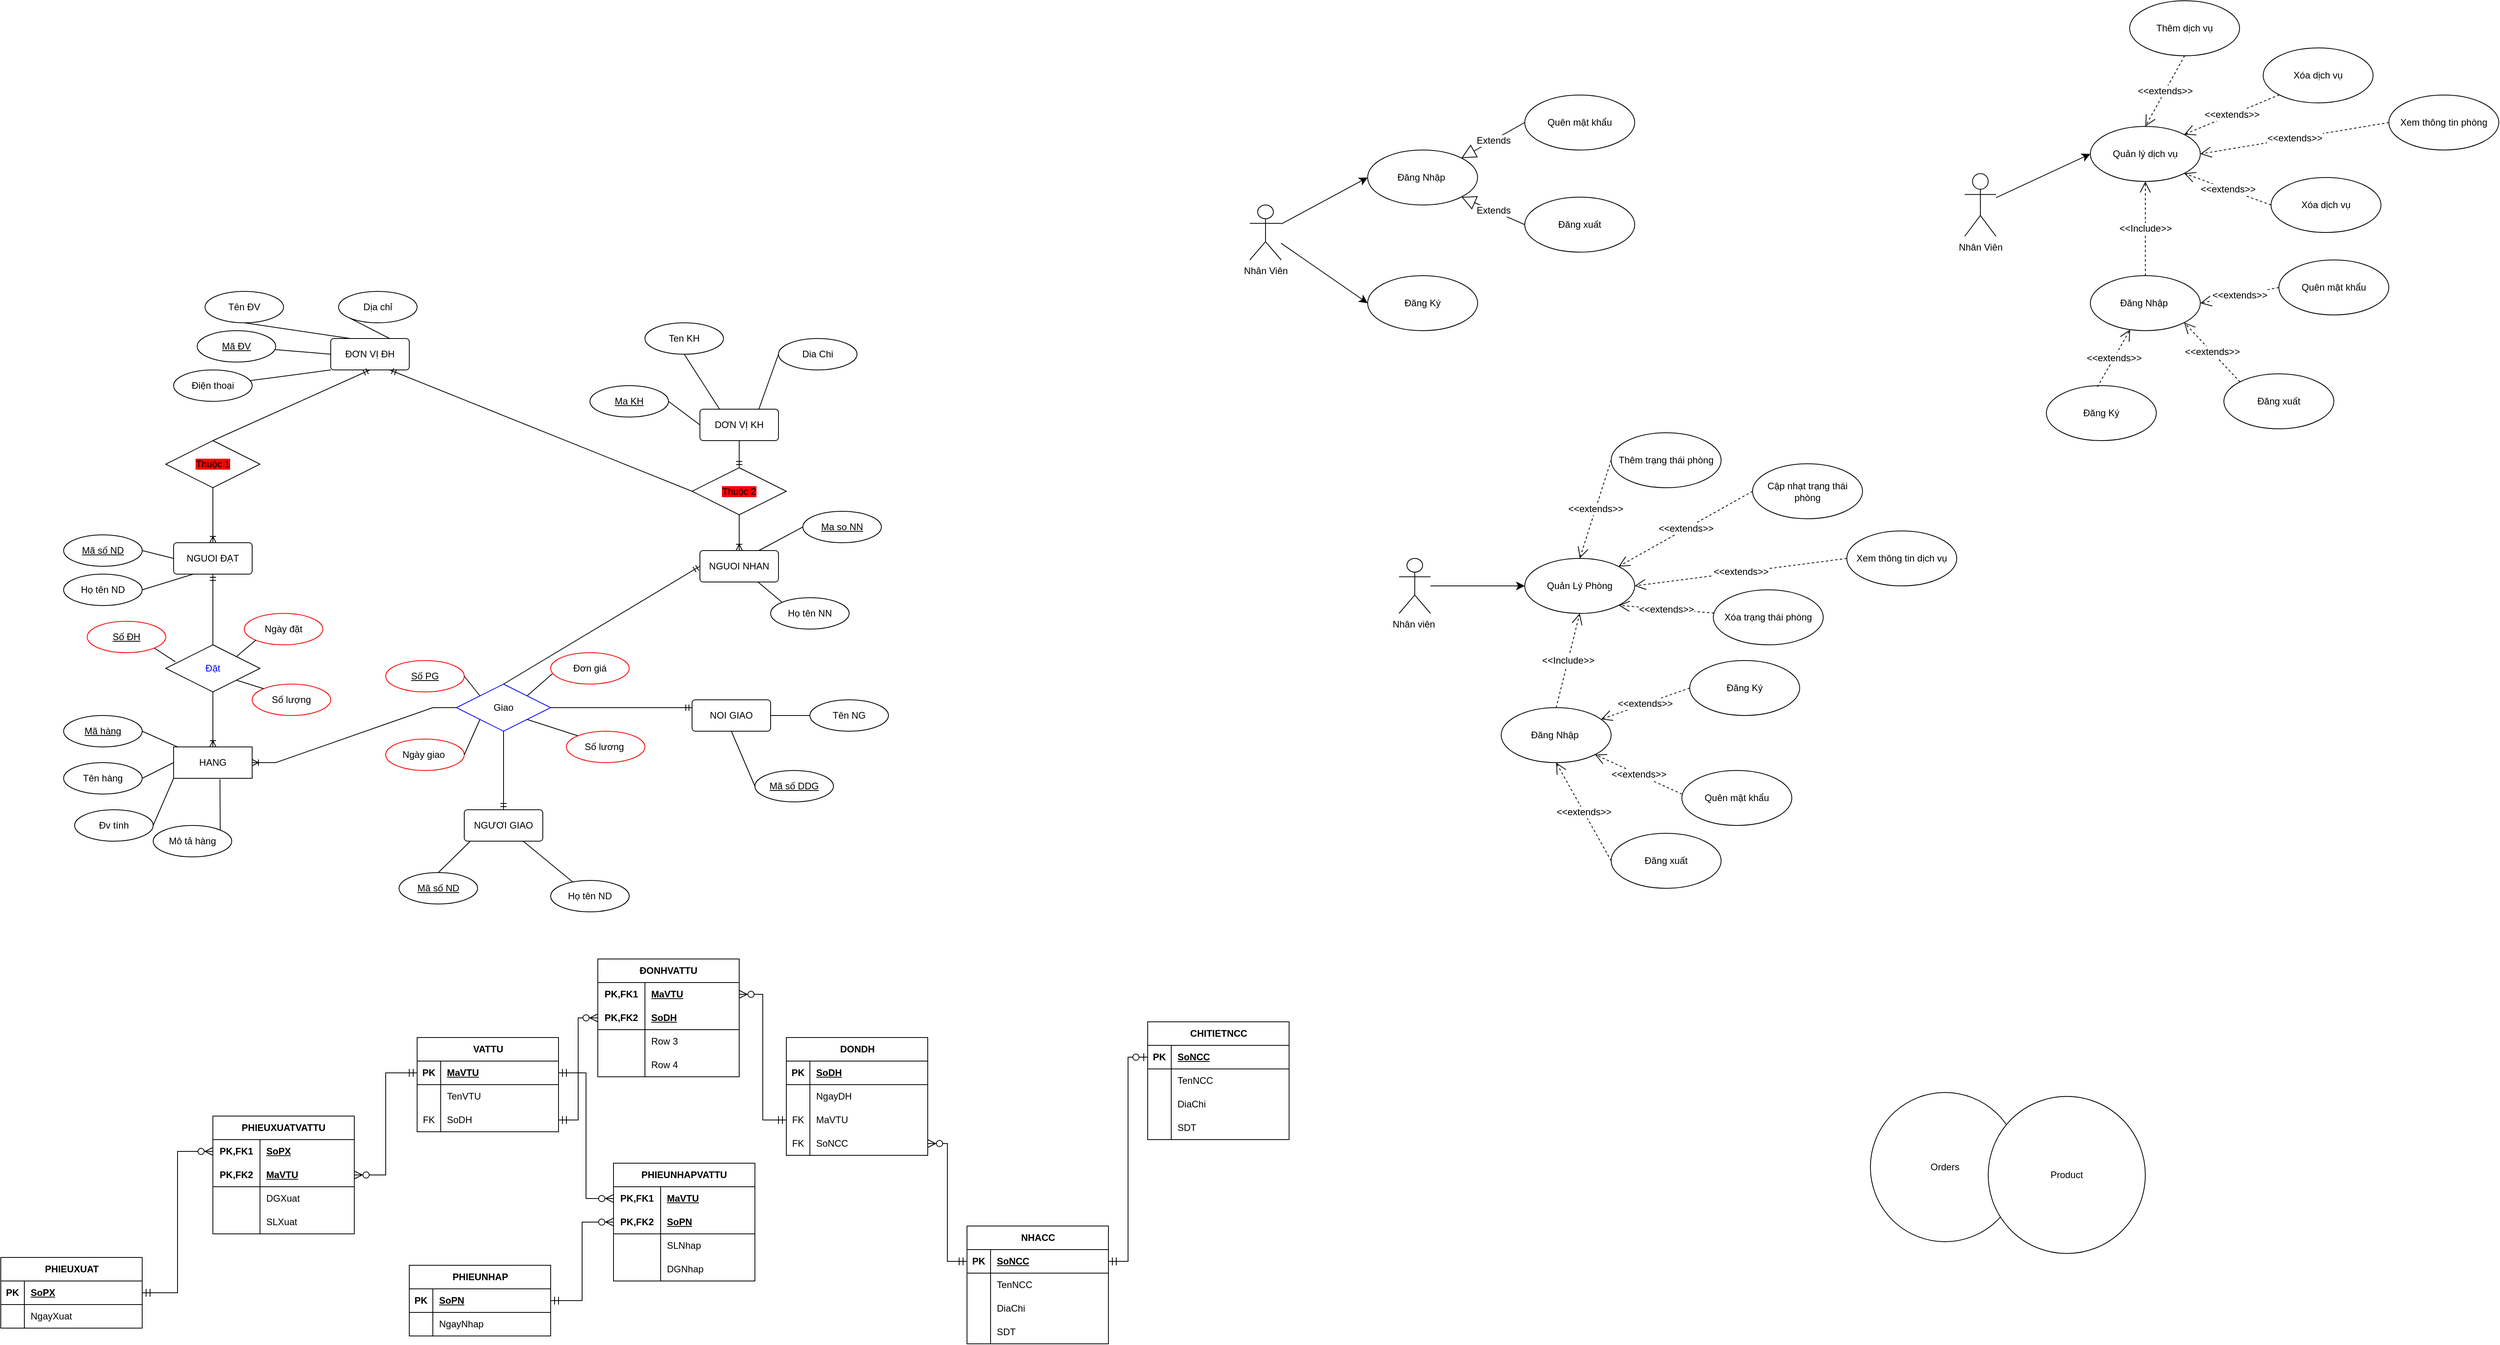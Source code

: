 <mxfile version="26.1.1">
  <diagram id="C5RBs43oDa-KdzZeNtuy" name="Page-1">
    <mxGraphModel dx="1802" dy="1986" grid="1" gridSize="10" guides="1" tooltips="1" connect="1" arrows="1" fold="1" page="1" pageScale="1" pageWidth="827" pageHeight="1169" math="0" shadow="0">
      <root>
        <mxCell id="WIyWlLk6GJQsqaUBKTNV-0" />
        <mxCell id="WIyWlLk6GJQsqaUBKTNV-1" parent="WIyWlLk6GJQsqaUBKTNV-0" />
        <mxCell id="4QkOVlxMaS6D0nSr4OQD-0" value="ĐƠN VỊ ĐH" style="rounded=1;arcSize=10;whiteSpace=wrap;html=1;align=center;" parent="WIyWlLk6GJQsqaUBKTNV-1" vertex="1">
          <mxGeometry x="640" y="360" width="100" height="40" as="geometry" />
        </mxCell>
        <mxCell id="4QkOVlxMaS6D0nSr4OQD-1" value="Tên ĐV" style="ellipse;whiteSpace=wrap;html=1;align=center;" parent="WIyWlLk6GJQsqaUBKTNV-1" vertex="1">
          <mxGeometry x="480" y="300" width="100" height="40" as="geometry" />
        </mxCell>
        <mxCell id="4QkOVlxMaS6D0nSr4OQD-2" value="Dịa chỉ" style="ellipse;whiteSpace=wrap;html=1;align=center;" parent="WIyWlLk6GJQsqaUBKTNV-1" vertex="1">
          <mxGeometry x="650" y="300" width="100" height="40" as="geometry" />
        </mxCell>
        <mxCell id="4QkOVlxMaS6D0nSr4OQD-6" value="Điện thoại" style="ellipse;whiteSpace=wrap;html=1;align=center;" parent="WIyWlLk6GJQsqaUBKTNV-1" vertex="1">
          <mxGeometry x="440" y="400" width="100" height="40" as="geometry" />
        </mxCell>
        <mxCell id="4QkOVlxMaS6D0nSr4OQD-7" value="" style="endArrow=none;html=1;rounded=0;exitX=0;exitY=1;exitDx=0;exitDy=0;" parent="WIyWlLk6GJQsqaUBKTNV-1" source="4QkOVlxMaS6D0nSr4OQD-0" target="4QkOVlxMaS6D0nSr4OQD-6" edge="1">
          <mxGeometry relative="1" as="geometry">
            <mxPoint x="450" y="400" as="sourcePoint" />
            <mxPoint x="610" y="400" as="targetPoint" />
          </mxGeometry>
        </mxCell>
        <mxCell id="4QkOVlxMaS6D0nSr4OQD-9" value="" style="endArrow=none;html=1;rounded=0;entryX=0.5;entryY=1;entryDx=0;entryDy=0;exitX=0.25;exitY=0;exitDx=0;exitDy=0;" parent="WIyWlLk6GJQsqaUBKTNV-1" source="4QkOVlxMaS6D0nSr4OQD-0" target="4QkOVlxMaS6D0nSr4OQD-1" edge="1">
          <mxGeometry relative="1" as="geometry">
            <mxPoint x="450" y="400" as="sourcePoint" />
            <mxPoint x="610" y="400" as="targetPoint" />
          </mxGeometry>
        </mxCell>
        <mxCell id="4QkOVlxMaS6D0nSr4OQD-10" value="" style="endArrow=none;html=1;rounded=0;entryX=0;entryY=1;entryDx=0;entryDy=0;exitX=0.75;exitY=0;exitDx=0;exitDy=0;" parent="WIyWlLk6GJQsqaUBKTNV-1" source="4QkOVlxMaS6D0nSr4OQD-0" target="4QkOVlxMaS6D0nSr4OQD-2" edge="1">
          <mxGeometry relative="1" as="geometry">
            <mxPoint x="450" y="400" as="sourcePoint" />
            <mxPoint x="610" y="400" as="targetPoint" />
          </mxGeometry>
        </mxCell>
        <mxCell id="4QkOVlxMaS6D0nSr4OQD-11" value="&lt;span style=&quot;background-color: rgb(255, 0, 0);&quot;&gt;Thuộc 1&lt;/span&gt;" style="shape=rhombus;perimeter=rhombusPerimeter;whiteSpace=wrap;html=1;align=center;" parent="WIyWlLk6GJQsqaUBKTNV-1" vertex="1">
          <mxGeometry x="430" y="490" width="120" height="60" as="geometry" />
        </mxCell>
        <mxCell id="4QkOVlxMaS6D0nSr4OQD-13" value="" style="fontSize=12;html=1;endArrow=ERmandOne;rounded=0;entryX=0.5;entryY=1;entryDx=0;entryDy=0;exitX=0.5;exitY=0;exitDx=0;exitDy=0;" parent="WIyWlLk6GJQsqaUBKTNV-1" source="4QkOVlxMaS6D0nSr4OQD-11" target="4QkOVlxMaS6D0nSr4OQD-0" edge="1">
          <mxGeometry width="100" height="100" relative="1" as="geometry">
            <mxPoint x="550" y="470" as="sourcePoint" />
            <mxPoint x="630" y="450" as="targetPoint" />
          </mxGeometry>
        </mxCell>
        <mxCell id="4QkOVlxMaS6D0nSr4OQD-14" value="" style="fontSize=12;html=1;endArrow=ERoneToMany;rounded=0;exitX=0.5;exitY=1;exitDx=0;exitDy=0;entryX=0.5;entryY=0;entryDx=0;entryDy=0;" parent="WIyWlLk6GJQsqaUBKTNV-1" source="4QkOVlxMaS6D0nSr4OQD-11" target="4QkOVlxMaS6D0nSr4OQD-15" edge="1">
          <mxGeometry width="100" height="100" relative="1" as="geometry">
            <mxPoint x="480" y="450" as="sourcePoint" />
            <mxPoint x="490" y="610" as="targetPoint" />
          </mxGeometry>
        </mxCell>
        <mxCell id="4QkOVlxMaS6D0nSr4OQD-15" value="NGUOI ĐẠT" style="rounded=1;arcSize=10;whiteSpace=wrap;html=1;align=center;" parent="WIyWlLk6GJQsqaUBKTNV-1" vertex="1">
          <mxGeometry x="440" y="620" width="100" height="40" as="geometry" />
        </mxCell>
        <mxCell id="4QkOVlxMaS6D0nSr4OQD-17" value="Mã số ND" style="ellipse;whiteSpace=wrap;html=1;align=center;fontStyle=4;" parent="WIyWlLk6GJQsqaUBKTNV-1" vertex="1">
          <mxGeometry x="300" y="610" width="100" height="40" as="geometry" />
        </mxCell>
        <mxCell id="4QkOVlxMaS6D0nSr4OQD-19" value="Họ tên ND" style="ellipse;whiteSpace=wrap;html=1;align=center;" parent="WIyWlLk6GJQsqaUBKTNV-1" vertex="1">
          <mxGeometry x="300" y="660" width="100" height="40" as="geometry" />
        </mxCell>
        <mxCell id="4QkOVlxMaS6D0nSr4OQD-20" value="" style="endArrow=none;html=1;rounded=0;exitX=1;exitY=0.5;exitDx=0;exitDy=0;entryX=0;entryY=0.5;entryDx=0;entryDy=0;" parent="WIyWlLk6GJQsqaUBKTNV-1" source="4QkOVlxMaS6D0nSr4OQD-17" target="4QkOVlxMaS6D0nSr4OQD-15" edge="1">
          <mxGeometry relative="1" as="geometry">
            <mxPoint x="450" y="600" as="sourcePoint" />
            <mxPoint x="610" y="600" as="targetPoint" />
          </mxGeometry>
        </mxCell>
        <mxCell id="4QkOVlxMaS6D0nSr4OQD-21" value="" style="endArrow=none;html=1;rounded=0;exitX=1;exitY=0.5;exitDx=0;exitDy=0;entryX=0.25;entryY=1;entryDx=0;entryDy=0;" parent="WIyWlLk6GJQsqaUBKTNV-1" source="4QkOVlxMaS6D0nSr4OQD-19" target="4QkOVlxMaS6D0nSr4OQD-15" edge="1">
          <mxGeometry relative="1" as="geometry">
            <mxPoint x="450" y="600" as="sourcePoint" />
            <mxPoint x="460" y="670" as="targetPoint" />
          </mxGeometry>
        </mxCell>
        <mxCell id="4QkOVlxMaS6D0nSr4OQD-22" value="&lt;font style=&quot;color: rgb(0, 0, 255);&quot;&gt;Đặt&lt;/font&gt;" style="shape=rhombus;perimeter=rhombusPerimeter;whiteSpace=wrap;html=1;align=center;" parent="WIyWlLk6GJQsqaUBKTNV-1" vertex="1">
          <mxGeometry x="430" y="750" width="120" height="60" as="geometry" />
        </mxCell>
        <mxCell id="4QkOVlxMaS6D0nSr4OQD-23" value="HANG" style="whiteSpace=wrap;html=1;align=center;" parent="WIyWlLk6GJQsqaUBKTNV-1" vertex="1">
          <mxGeometry x="440" y="880" width="100" height="40" as="geometry" />
        </mxCell>
        <mxCell id="4QkOVlxMaS6D0nSr4OQD-24" value="Mã hàng" style="ellipse;whiteSpace=wrap;html=1;align=center;fontStyle=4;" parent="WIyWlLk6GJQsqaUBKTNV-1" vertex="1">
          <mxGeometry x="300" y="840" width="100" height="40" as="geometry" />
        </mxCell>
        <mxCell id="4QkOVlxMaS6D0nSr4OQD-26" value="Đv tính" style="ellipse;whiteSpace=wrap;html=1;align=center;" parent="WIyWlLk6GJQsqaUBKTNV-1" vertex="1">
          <mxGeometry x="314" y="960" width="100" height="40" as="geometry" />
        </mxCell>
        <mxCell id="4QkOVlxMaS6D0nSr4OQD-27" value="Tên hàng" style="ellipse;whiteSpace=wrap;html=1;align=center;" parent="WIyWlLk6GJQsqaUBKTNV-1" vertex="1">
          <mxGeometry x="300" y="900" width="100" height="40" as="geometry" />
        </mxCell>
        <mxCell id="4QkOVlxMaS6D0nSr4OQD-28" value="Mô tả hàng" style="ellipse;whiteSpace=wrap;html=1;align=center;" parent="WIyWlLk6GJQsqaUBKTNV-1" vertex="1">
          <mxGeometry x="414" y="980" width="100" height="40" as="geometry" />
        </mxCell>
        <mxCell id="4QkOVlxMaS6D0nSr4OQD-29" value="" style="endArrow=none;html=1;rounded=0;exitX=1;exitY=0.5;exitDx=0;exitDy=0;" parent="WIyWlLk6GJQsqaUBKTNV-1" source="4QkOVlxMaS6D0nSr4OQD-24" target="4QkOVlxMaS6D0nSr4OQD-23" edge="1">
          <mxGeometry relative="1" as="geometry">
            <mxPoint x="450" y="900" as="sourcePoint" />
            <mxPoint x="610" y="900" as="targetPoint" />
          </mxGeometry>
        </mxCell>
        <mxCell id="4QkOVlxMaS6D0nSr4OQD-30" value="" style="endArrow=none;html=1;rounded=0;exitX=1;exitY=0.5;exitDx=0;exitDy=0;entryX=0;entryY=0.5;entryDx=0;entryDy=0;" parent="WIyWlLk6GJQsqaUBKTNV-1" source="4QkOVlxMaS6D0nSr4OQD-27" target="4QkOVlxMaS6D0nSr4OQD-23" edge="1">
          <mxGeometry relative="1" as="geometry">
            <mxPoint x="450" y="900" as="sourcePoint" />
            <mxPoint x="610" y="900" as="targetPoint" />
          </mxGeometry>
        </mxCell>
        <mxCell id="4QkOVlxMaS6D0nSr4OQD-31" value="" style="endArrow=none;html=1;rounded=0;exitX=1;exitY=0.5;exitDx=0;exitDy=0;entryX=0;entryY=1;entryDx=0;entryDy=0;" parent="WIyWlLk6GJQsqaUBKTNV-1" source="4QkOVlxMaS6D0nSr4OQD-26" target="4QkOVlxMaS6D0nSr4OQD-23" edge="1">
          <mxGeometry relative="1" as="geometry">
            <mxPoint x="450" y="900" as="sourcePoint" />
            <mxPoint x="610" y="900" as="targetPoint" />
          </mxGeometry>
        </mxCell>
        <mxCell id="4QkOVlxMaS6D0nSr4OQD-32" value="" style="endArrow=none;html=1;rounded=0;exitX=1;exitY=0;exitDx=0;exitDy=0;entryX=0.59;entryY=1.03;entryDx=0;entryDy=0;entryPerimeter=0;" parent="WIyWlLk6GJQsqaUBKTNV-1" source="4QkOVlxMaS6D0nSr4OQD-28" target="4QkOVlxMaS6D0nSr4OQD-23" edge="1">
          <mxGeometry relative="1" as="geometry">
            <mxPoint x="450" y="900" as="sourcePoint" />
            <mxPoint x="610" y="900" as="targetPoint" />
          </mxGeometry>
        </mxCell>
        <mxCell id="4QkOVlxMaS6D0nSr4OQD-33" value="" style="fontSize=12;html=1;endArrow=ERmandOne;rounded=0;entryX=0.5;entryY=1;entryDx=0;entryDy=0;exitX=0.5;exitY=0;exitDx=0;exitDy=0;" parent="WIyWlLk6GJQsqaUBKTNV-1" source="4QkOVlxMaS6D0nSr4OQD-22" target="4QkOVlxMaS6D0nSr4OQD-15" edge="1">
          <mxGeometry width="100" height="100" relative="1" as="geometry">
            <mxPoint x="490" y="720" as="sourcePoint" />
            <mxPoint x="580" y="850" as="targetPoint" />
          </mxGeometry>
        </mxCell>
        <mxCell id="4QkOVlxMaS6D0nSr4OQD-34" value="" style="fontSize=12;html=1;endArrow=ERoneToMany;rounded=0;exitX=0.5;exitY=1;exitDx=0;exitDy=0;" parent="WIyWlLk6GJQsqaUBKTNV-1" source="4QkOVlxMaS6D0nSr4OQD-22" target="4QkOVlxMaS6D0nSr4OQD-23" edge="1">
          <mxGeometry width="100" height="100" relative="1" as="geometry">
            <mxPoint x="490" y="880" as="sourcePoint" />
            <mxPoint x="580" y="850" as="targetPoint" />
          </mxGeometry>
        </mxCell>
        <mxCell id="4QkOVlxMaS6D0nSr4OQD-35" value="Ngày đặt" style="ellipse;whiteSpace=wrap;html=1;align=center;strokeColor=#FF0000;" parent="WIyWlLk6GJQsqaUBKTNV-1" vertex="1">
          <mxGeometry x="530" y="710" width="100" height="40" as="geometry" />
        </mxCell>
        <mxCell id="4QkOVlxMaS6D0nSr4OQD-36" value="Số lượng" style="ellipse;whiteSpace=wrap;html=1;align=center;strokeColor=#FF0000;" parent="WIyWlLk6GJQsqaUBKTNV-1" vertex="1">
          <mxGeometry x="540" y="800" width="100" height="40" as="geometry" />
        </mxCell>
        <mxCell id="4QkOVlxMaS6D0nSr4OQD-38" value="Số ĐH" style="ellipse;whiteSpace=wrap;html=1;align=center;fontStyle=4;strokeColor=#FF0000;" parent="WIyWlLk6GJQsqaUBKTNV-1" vertex="1">
          <mxGeometry x="330" y="720" width="100" height="40" as="geometry" />
        </mxCell>
        <mxCell id="4QkOVlxMaS6D0nSr4OQD-39" value="" style="endArrow=none;html=1;rounded=0;exitX=1;exitY=1;exitDx=0;exitDy=0;entryX=0.102;entryY=0.36;entryDx=0;entryDy=0;entryPerimeter=0;" parent="WIyWlLk6GJQsqaUBKTNV-1" source="4QkOVlxMaS6D0nSr4OQD-38" target="4QkOVlxMaS6D0nSr4OQD-22" edge="1">
          <mxGeometry relative="1" as="geometry">
            <mxPoint x="440" y="920" as="sourcePoint" />
            <mxPoint x="600" y="920" as="targetPoint" />
          </mxGeometry>
        </mxCell>
        <mxCell id="4QkOVlxMaS6D0nSr4OQD-40" value="" style="endArrow=none;html=1;rounded=0;exitX=0;exitY=1;exitDx=0;exitDy=0;entryX=1;entryY=0;entryDx=0;entryDy=0;" parent="WIyWlLk6GJQsqaUBKTNV-1" source="4QkOVlxMaS6D0nSr4OQD-35" target="4QkOVlxMaS6D0nSr4OQD-22" edge="1">
          <mxGeometry relative="1" as="geometry">
            <mxPoint x="425" y="764" as="sourcePoint" />
            <mxPoint x="452" y="782" as="targetPoint" />
          </mxGeometry>
        </mxCell>
        <mxCell id="4QkOVlxMaS6D0nSr4OQD-41" value="" style="endArrow=none;html=1;rounded=0;exitX=0;exitY=0;exitDx=0;exitDy=0;entryX=1;entryY=1;entryDx=0;entryDy=0;" parent="WIyWlLk6GJQsqaUBKTNV-1" source="4QkOVlxMaS6D0nSr4OQD-36" target="4QkOVlxMaS6D0nSr4OQD-22" edge="1">
          <mxGeometry relative="1" as="geometry">
            <mxPoint x="435" y="774" as="sourcePoint" />
            <mxPoint x="462" y="792" as="targetPoint" />
          </mxGeometry>
        </mxCell>
        <mxCell id="4QkOVlxMaS6D0nSr4OQD-42" value="Giao" style="shape=rhombus;perimeter=rhombusPerimeter;whiteSpace=wrap;html=1;align=center;strokeColor=#0000FF;" parent="WIyWlLk6GJQsqaUBKTNV-1" vertex="1">
          <mxGeometry x="800" y="800" width="120" height="60" as="geometry" />
        </mxCell>
        <mxCell id="4QkOVlxMaS6D0nSr4OQD-43" value="NGƯƠI GIAO" style="rounded=1;arcSize=10;whiteSpace=wrap;html=1;align=center;" parent="WIyWlLk6GJQsqaUBKTNV-1" vertex="1">
          <mxGeometry x="810" y="960" width="100" height="40" as="geometry" />
        </mxCell>
        <mxCell id="4QkOVlxMaS6D0nSr4OQD-45" value="Họ tên ND" style="ellipse;whiteSpace=wrap;html=1;align=center;" parent="WIyWlLk6GJQsqaUBKTNV-1" vertex="1">
          <mxGeometry x="920" y="1050" width="100" height="40" as="geometry" />
        </mxCell>
        <mxCell id="4QkOVlxMaS6D0nSr4OQD-46" value="Ngày giao&amp;nbsp;" style="ellipse;whiteSpace=wrap;html=1;align=center;strokeColor=#FF0000;" parent="WIyWlLk6GJQsqaUBKTNV-1" vertex="1">
          <mxGeometry x="710" y="870" width="100" height="40" as="geometry" />
        </mxCell>
        <mxCell id="4QkOVlxMaS6D0nSr4OQD-47" value="Đơn giá" style="ellipse;whiteSpace=wrap;html=1;align=center;strokeColor=#FF0000;" parent="WIyWlLk6GJQsqaUBKTNV-1" vertex="1">
          <mxGeometry x="920" y="760" width="100" height="40" as="geometry" />
        </mxCell>
        <mxCell id="4QkOVlxMaS6D0nSr4OQD-48" value="Số lương&amp;nbsp;" style="ellipse;whiteSpace=wrap;html=1;align=center;strokeColor=#FF0000;" parent="WIyWlLk6GJQsqaUBKTNV-1" vertex="1">
          <mxGeometry x="940" y="860" width="100" height="40" as="geometry" />
        </mxCell>
        <mxCell id="4QkOVlxMaS6D0nSr4OQD-49" value="Số PG" style="ellipse;whiteSpace=wrap;html=1;align=center;fontStyle=4;strokeColor=#FF0000;" parent="WIyWlLk6GJQsqaUBKTNV-1" vertex="1">
          <mxGeometry x="710" y="770" width="100" height="40" as="geometry" />
        </mxCell>
        <mxCell id="4QkOVlxMaS6D0nSr4OQD-51" value="Mã số ND" style="ellipse;whiteSpace=wrap;html=1;align=center;fontStyle=4;" parent="WIyWlLk6GJQsqaUBKTNV-1" vertex="1">
          <mxGeometry x="727" y="1040" width="100" height="40" as="geometry" />
        </mxCell>
        <mxCell id="4QkOVlxMaS6D0nSr4OQD-52" value="" style="endArrow=none;html=1;rounded=0;exitX=1;exitY=0.5;exitDx=0;exitDy=0;entryX=0;entryY=1;entryDx=0;entryDy=0;" parent="WIyWlLk6GJQsqaUBKTNV-1" source="4QkOVlxMaS6D0nSr4OQD-46" target="4QkOVlxMaS6D0nSr4OQD-42" edge="1">
          <mxGeometry relative="1" as="geometry">
            <mxPoint x="840" y="910" as="sourcePoint" />
            <mxPoint x="1000" y="910" as="targetPoint" />
          </mxGeometry>
        </mxCell>
        <mxCell id="4QkOVlxMaS6D0nSr4OQD-53" value="" style="endArrow=none;html=1;rounded=0;exitX=1;exitY=0.5;exitDx=0;exitDy=0;entryX=0;entryY=0;entryDx=0;entryDy=0;" parent="WIyWlLk6GJQsqaUBKTNV-1" source="4QkOVlxMaS6D0nSr4OQD-49" target="4QkOVlxMaS6D0nSr4OQD-42" edge="1">
          <mxGeometry relative="1" as="geometry">
            <mxPoint x="820" y="900" as="sourcePoint" />
            <mxPoint x="840" y="855" as="targetPoint" />
          </mxGeometry>
        </mxCell>
        <mxCell id="4QkOVlxMaS6D0nSr4OQD-54" value="" style="endArrow=none;html=1;rounded=0;exitX=0;exitY=0;exitDx=0;exitDy=0;entryX=1;entryY=1;entryDx=0;entryDy=0;" parent="WIyWlLk6GJQsqaUBKTNV-1" source="4QkOVlxMaS6D0nSr4OQD-48" target="4QkOVlxMaS6D0nSr4OQD-42" edge="1">
          <mxGeometry relative="1" as="geometry">
            <mxPoint x="830" y="910" as="sourcePoint" />
            <mxPoint x="850" y="865" as="targetPoint" />
          </mxGeometry>
        </mxCell>
        <mxCell id="4QkOVlxMaS6D0nSr4OQD-55" value="" style="endArrow=none;html=1;rounded=0;exitX=0.02;exitY=0.675;exitDx=0;exitDy=0;entryX=1;entryY=0;entryDx=0;entryDy=0;exitPerimeter=0;" parent="WIyWlLk6GJQsqaUBKTNV-1" source="4QkOVlxMaS6D0nSr4OQD-47" target="4QkOVlxMaS6D0nSr4OQD-42" edge="1">
          <mxGeometry relative="1" as="geometry">
            <mxPoint x="840" y="920" as="sourcePoint" />
            <mxPoint x="860" y="875" as="targetPoint" />
          </mxGeometry>
        </mxCell>
        <mxCell id="4QkOVlxMaS6D0nSr4OQD-56" value="" style="endArrow=none;html=1;rounded=0;exitX=0.5;exitY=0;exitDx=0;exitDy=0;entryX=0.072;entryY=1.015;entryDx=0;entryDy=0;entryPerimeter=0;" parent="WIyWlLk6GJQsqaUBKTNV-1" source="4QkOVlxMaS6D0nSr4OQD-51" target="4QkOVlxMaS6D0nSr4OQD-43" edge="1">
          <mxGeometry relative="1" as="geometry">
            <mxPoint x="850" y="930" as="sourcePoint" />
            <mxPoint x="820" y="980" as="targetPoint" />
          </mxGeometry>
        </mxCell>
        <mxCell id="4QkOVlxMaS6D0nSr4OQD-57" value="" style="endArrow=none;html=1;rounded=0;entryX=0.75;entryY=1;entryDx=0;entryDy=0;" parent="WIyWlLk6GJQsqaUBKTNV-1" source="4QkOVlxMaS6D0nSr4OQD-45" target="4QkOVlxMaS6D0nSr4OQD-43" edge="1">
          <mxGeometry relative="1" as="geometry">
            <mxPoint x="860" y="940" as="sourcePoint" />
            <mxPoint x="880" y="895" as="targetPoint" />
          </mxGeometry>
        </mxCell>
        <mxCell id="4QkOVlxMaS6D0nSr4OQD-58" value="" style="edgeStyle=entityRelationEdgeStyle;fontSize=12;html=1;endArrow=ERoneToMany;rounded=0;entryX=1;entryY=0.5;entryDx=0;entryDy=0;exitX=0;exitY=0.5;exitDx=0;exitDy=0;" parent="WIyWlLk6GJQsqaUBKTNV-1" source="4QkOVlxMaS6D0nSr4OQD-42" target="4QkOVlxMaS6D0nSr4OQD-23" edge="1">
          <mxGeometry width="100" height="100" relative="1" as="geometry">
            <mxPoint x="870" y="960" as="sourcePoint" />
            <mxPoint x="970" y="860" as="targetPoint" />
          </mxGeometry>
        </mxCell>
        <mxCell id="4QkOVlxMaS6D0nSr4OQD-59" value="NGUOI NHAN" style="rounded=1;arcSize=10;whiteSpace=wrap;html=1;align=center;" parent="WIyWlLk6GJQsqaUBKTNV-1" vertex="1">
          <mxGeometry x="1110" y="630" width="100" height="40" as="geometry" />
        </mxCell>
        <mxCell id="4QkOVlxMaS6D0nSr4OQD-60" value="Ma so NN" style="ellipse;whiteSpace=wrap;html=1;align=center;fontStyle=4;" parent="WIyWlLk6GJQsqaUBKTNV-1" vertex="1">
          <mxGeometry x="1241" y="580" width="100" height="40" as="geometry" />
        </mxCell>
        <mxCell id="4QkOVlxMaS6D0nSr4OQD-61" value="Họ tên NN" style="ellipse;whiteSpace=wrap;html=1;align=center;" parent="WIyWlLk6GJQsqaUBKTNV-1" vertex="1">
          <mxGeometry x="1200" y="690" width="100" height="40" as="geometry" />
        </mxCell>
        <mxCell id="4QkOVlxMaS6D0nSr4OQD-62" value="" style="endArrow=none;html=1;rounded=0;exitX=0;exitY=0;exitDx=0;exitDy=0;" parent="WIyWlLk6GJQsqaUBKTNV-1" source="4QkOVlxMaS6D0nSr4OQD-61" target="4QkOVlxMaS6D0nSr4OQD-59" edge="1">
          <mxGeometry relative="1" as="geometry">
            <mxPoint x="880" y="770" as="sourcePoint" />
            <mxPoint x="1040" y="770" as="targetPoint" />
          </mxGeometry>
        </mxCell>
        <mxCell id="4QkOVlxMaS6D0nSr4OQD-63" value="" style="endArrow=none;html=1;rounded=0;exitX=0;exitY=0.5;exitDx=0;exitDy=0;entryX=0.75;entryY=0;entryDx=0;entryDy=0;" parent="WIyWlLk6GJQsqaUBKTNV-1" source="4QkOVlxMaS6D0nSr4OQD-60" target="4QkOVlxMaS6D0nSr4OQD-59" edge="1">
          <mxGeometry relative="1" as="geometry">
            <mxPoint x="880" y="770" as="sourcePoint" />
            <mxPoint x="1040" y="770" as="targetPoint" />
          </mxGeometry>
        </mxCell>
        <mxCell id="4QkOVlxMaS6D0nSr4OQD-64" value="DƠN VỊ KH" style="rounded=1;arcSize=10;whiteSpace=wrap;html=1;align=center;" parent="WIyWlLk6GJQsqaUBKTNV-1" vertex="1">
          <mxGeometry x="1110" y="450" width="100" height="40" as="geometry" />
        </mxCell>
        <mxCell id="4QkOVlxMaS6D0nSr4OQD-65" value="Ma KH" style="ellipse;whiteSpace=wrap;html=1;align=center;fontStyle=4;" parent="WIyWlLk6GJQsqaUBKTNV-1" vertex="1">
          <mxGeometry x="970" y="420" width="100" height="40" as="geometry" />
        </mxCell>
        <mxCell id="4QkOVlxMaS6D0nSr4OQD-66" value="Dia Chi" style="ellipse;whiteSpace=wrap;html=1;align=center;" parent="WIyWlLk6GJQsqaUBKTNV-1" vertex="1">
          <mxGeometry x="1210" y="360" width="100" height="40" as="geometry" />
        </mxCell>
        <mxCell id="4QkOVlxMaS6D0nSr4OQD-67" value="Ten KH" style="ellipse;whiteSpace=wrap;html=1;align=center;" parent="WIyWlLk6GJQsqaUBKTNV-1" vertex="1">
          <mxGeometry x="1040" y="340" width="100" height="40" as="geometry" />
        </mxCell>
        <mxCell id="4QkOVlxMaS6D0nSr4OQD-68" value="" style="endArrow=none;html=1;rounded=0;exitX=1;exitY=0.5;exitDx=0;exitDy=0;entryX=0;entryY=0.5;entryDx=0;entryDy=0;" parent="WIyWlLk6GJQsqaUBKTNV-1" source="4QkOVlxMaS6D0nSr4OQD-65" target="4QkOVlxMaS6D0nSr4OQD-64" edge="1">
          <mxGeometry relative="1" as="geometry">
            <mxPoint x="1080" y="590" as="sourcePoint" />
            <mxPoint x="1040" y="770" as="targetPoint" />
          </mxGeometry>
        </mxCell>
        <mxCell id="4QkOVlxMaS6D0nSr4OQD-69" value="" style="endArrow=none;html=1;rounded=0;exitX=0.5;exitY=1;exitDx=0;exitDy=0;entryX=0.25;entryY=0;entryDx=0;entryDy=0;" parent="WIyWlLk6GJQsqaUBKTNV-1" source="4QkOVlxMaS6D0nSr4OQD-67" target="4QkOVlxMaS6D0nSr4OQD-64" edge="1">
          <mxGeometry relative="1" as="geometry">
            <mxPoint x="1110" y="570" as="sourcePoint" />
            <mxPoint x="1170" y="580" as="targetPoint" />
          </mxGeometry>
        </mxCell>
        <mxCell id="4QkOVlxMaS6D0nSr4OQD-70" value="" style="endArrow=none;html=1;rounded=0;exitX=0;exitY=0.5;exitDx=0;exitDy=0;entryX=0.75;entryY=0;entryDx=0;entryDy=0;" parent="WIyWlLk6GJQsqaUBKTNV-1" source="4QkOVlxMaS6D0nSr4OQD-66" target="4QkOVlxMaS6D0nSr4OQD-64" edge="1">
          <mxGeometry relative="1" as="geometry">
            <mxPoint x="1120" y="580" as="sourcePoint" />
            <mxPoint x="1180" y="590" as="targetPoint" />
          </mxGeometry>
        </mxCell>
        <mxCell id="4QkOVlxMaS6D0nSr4OQD-71" value="&lt;span style=&quot;background-color: rgb(255, 0, 0);&quot;&gt;Thuộc 2&lt;/span&gt;" style="shape=rhombus;perimeter=rhombusPerimeter;whiteSpace=wrap;html=1;align=center;" parent="WIyWlLk6GJQsqaUBKTNV-1" vertex="1">
          <mxGeometry x="1100" y="524.5" width="120" height="60" as="geometry" />
        </mxCell>
        <mxCell id="4QkOVlxMaS6D0nSr4OQD-72" value="" style="fontSize=12;html=1;endArrow=ERmandOne;rounded=0;exitX=0.5;exitY=1;exitDx=0;exitDy=0;" parent="WIyWlLk6GJQsqaUBKTNV-1" source="4QkOVlxMaS6D0nSr4OQD-64" target="4QkOVlxMaS6D0nSr4OQD-71" edge="1">
          <mxGeometry width="100" height="100" relative="1" as="geometry">
            <mxPoint x="910" y="820" as="sourcePoint" />
            <mxPoint x="1010" y="720" as="targetPoint" />
          </mxGeometry>
        </mxCell>
        <mxCell id="4QkOVlxMaS6D0nSr4OQD-73" value="" style="fontSize=12;html=1;endArrow=ERoneToMany;rounded=0;exitX=0.5;exitY=1;exitDx=0;exitDy=0;" parent="WIyWlLk6GJQsqaUBKTNV-1" source="4QkOVlxMaS6D0nSr4OQD-71" target="4QkOVlxMaS6D0nSr4OQD-59" edge="1">
          <mxGeometry width="100" height="100" relative="1" as="geometry">
            <mxPoint x="790" y="820" as="sourcePoint" />
            <mxPoint x="890" y="720" as="targetPoint" />
          </mxGeometry>
        </mxCell>
        <mxCell id="4QkOVlxMaS6D0nSr4OQD-74" value="NOI GIAO" style="rounded=1;arcSize=10;whiteSpace=wrap;html=1;align=center;" parent="WIyWlLk6GJQsqaUBKTNV-1" vertex="1">
          <mxGeometry x="1100" y="820" width="100" height="40" as="geometry" />
        </mxCell>
        <mxCell id="4QkOVlxMaS6D0nSr4OQD-75" value="Mã số DDG" style="ellipse;whiteSpace=wrap;html=1;align=center;fontStyle=4;" parent="WIyWlLk6GJQsqaUBKTNV-1" vertex="1">
          <mxGeometry x="1180" y="910" width="100" height="40" as="geometry" />
        </mxCell>
        <mxCell id="4QkOVlxMaS6D0nSr4OQD-76" value="Tên NG" style="ellipse;whiteSpace=wrap;html=1;align=center;" parent="WIyWlLk6GJQsqaUBKTNV-1" vertex="1">
          <mxGeometry x="1250" y="820" width="100" height="40" as="geometry" />
        </mxCell>
        <mxCell id="4QkOVlxMaS6D0nSr4OQD-78" value="" style="fontSize=12;html=1;endArrow=ERmandOne;rounded=0;exitX=0.5;exitY=0;exitDx=0;exitDy=0;entryX=0;entryY=0.5;entryDx=0;entryDy=0;" parent="WIyWlLk6GJQsqaUBKTNV-1" source="4QkOVlxMaS6D0nSr4OQD-42" target="4QkOVlxMaS6D0nSr4OQD-59" edge="1">
          <mxGeometry width="100" height="100" relative="1" as="geometry">
            <mxPoint x="790" y="1020" as="sourcePoint" />
            <mxPoint x="890" y="920" as="targetPoint" />
          </mxGeometry>
        </mxCell>
        <mxCell id="4QkOVlxMaS6D0nSr4OQD-79" value="" style="fontSize=12;html=1;endArrow=ERmandOne;rounded=0;exitX=1;exitY=0.5;exitDx=0;exitDy=0;entryX=0;entryY=0.25;entryDx=0;entryDy=0;" parent="WIyWlLk6GJQsqaUBKTNV-1" source="4QkOVlxMaS6D0nSr4OQD-42" target="4QkOVlxMaS6D0nSr4OQD-74" edge="1">
          <mxGeometry width="100" height="100" relative="1" as="geometry">
            <mxPoint x="930" y="840" as="sourcePoint" />
            <mxPoint x="1170" y="840" as="targetPoint" />
          </mxGeometry>
        </mxCell>
        <mxCell id="4QkOVlxMaS6D0nSr4OQD-80" value="" style="fontSize=12;html=1;endArrow=ERmandOne;rounded=0;entryX=0.5;entryY=0;entryDx=0;entryDy=0;exitX=0.5;exitY=1;exitDx=0;exitDy=0;" parent="WIyWlLk6GJQsqaUBKTNV-1" source="4QkOVlxMaS6D0nSr4OQD-42" target="4QkOVlxMaS6D0nSr4OQD-43" edge="1">
          <mxGeometry width="100" height="100" relative="1" as="geometry">
            <mxPoint x="940" y="850" as="sourcePoint" />
            <mxPoint x="1180" y="850" as="targetPoint" />
          </mxGeometry>
        </mxCell>
        <mxCell id="4QkOVlxMaS6D0nSr4OQD-82" value="" style="endArrow=none;html=1;rounded=0;exitX=0;exitY=0.5;exitDx=0;exitDy=0;entryX=1;entryY=0.5;entryDx=0;entryDy=0;" parent="WIyWlLk6GJQsqaUBKTNV-1" source="4QkOVlxMaS6D0nSr4OQD-76" target="4QkOVlxMaS6D0nSr4OQD-74" edge="1">
          <mxGeometry relative="1" as="geometry">
            <mxPoint x="760" y="970" as="sourcePoint" />
            <mxPoint x="920" y="970" as="targetPoint" />
          </mxGeometry>
        </mxCell>
        <mxCell id="4QkOVlxMaS6D0nSr4OQD-83" value="" style="endArrow=none;html=1;rounded=0;exitX=0;exitY=0.5;exitDx=0;exitDy=0;entryX=0.5;entryY=1;entryDx=0;entryDy=0;" parent="WIyWlLk6GJQsqaUBKTNV-1" source="4QkOVlxMaS6D0nSr4OQD-75" target="4QkOVlxMaS6D0nSr4OQD-74" edge="1">
          <mxGeometry relative="1" as="geometry">
            <mxPoint x="760" y="970" as="sourcePoint" />
            <mxPoint x="920" y="970" as="targetPoint" />
          </mxGeometry>
        </mxCell>
        <mxCell id="4QkOVlxMaS6D0nSr4OQD-84" value="" style="endArrow=none;html=1;rounded=0;exitX=0;exitY=0.5;exitDx=0;exitDy=0;" parent="WIyWlLk6GJQsqaUBKTNV-1" source="4QkOVlxMaS6D0nSr4OQD-0" target="4QkOVlxMaS6D0nSr4OQD-5" edge="1">
          <mxGeometry relative="1" as="geometry">
            <mxPoint x="640" y="380" as="sourcePoint" />
            <mxPoint x="385" y="364" as="targetPoint" />
          </mxGeometry>
        </mxCell>
        <mxCell id="4QkOVlxMaS6D0nSr4OQD-5" value="Mã ĐV" style="ellipse;whiteSpace=wrap;html=1;align=center;fontStyle=4;" parent="WIyWlLk6GJQsqaUBKTNV-1" vertex="1">
          <mxGeometry x="470" y="350" width="100" height="40" as="geometry" />
        </mxCell>
        <mxCell id="4QkOVlxMaS6D0nSr4OQD-85" value="" style="fontSize=12;html=1;endArrow=ERmandOne;rounded=0;entryX=0.75;entryY=1;entryDx=0;entryDy=0;exitX=0;exitY=0.5;exitDx=0;exitDy=0;" parent="WIyWlLk6GJQsqaUBKTNV-1" source="4QkOVlxMaS6D0nSr4OQD-71" target="4QkOVlxMaS6D0nSr4OQD-0" edge="1">
          <mxGeometry width="100" height="100" relative="1" as="geometry">
            <mxPoint x="650" y="620" as="sourcePoint" />
            <mxPoint x="760" y="410" as="targetPoint" />
          </mxGeometry>
        </mxCell>
        <mxCell id="2cnXAboV13pzxs9t-hH1-0" value="PHIEUXUAT" style="shape=table;startSize=30;container=1;collapsible=1;childLayout=tableLayout;fixedRows=1;rowLines=0;fontStyle=1;align=center;resizeLast=1;html=1;" parent="WIyWlLk6GJQsqaUBKTNV-1" vertex="1">
          <mxGeometry x="220" y="1530" width="180" height="90" as="geometry" />
        </mxCell>
        <mxCell id="2cnXAboV13pzxs9t-hH1-1" value="" style="shape=tableRow;horizontal=0;startSize=0;swimlaneHead=0;swimlaneBody=0;fillColor=none;collapsible=0;dropTarget=0;points=[[0,0.5],[1,0.5]];portConstraint=eastwest;top=0;left=0;right=0;bottom=1;" parent="2cnXAboV13pzxs9t-hH1-0" vertex="1">
          <mxGeometry y="30" width="180" height="30" as="geometry" />
        </mxCell>
        <mxCell id="2cnXAboV13pzxs9t-hH1-2" value="PK" style="shape=partialRectangle;connectable=0;fillColor=none;top=0;left=0;bottom=0;right=0;fontStyle=1;overflow=hidden;whiteSpace=wrap;html=1;" parent="2cnXAboV13pzxs9t-hH1-1" vertex="1">
          <mxGeometry width="30" height="30" as="geometry">
            <mxRectangle width="30" height="30" as="alternateBounds" />
          </mxGeometry>
        </mxCell>
        <mxCell id="2cnXAboV13pzxs9t-hH1-3" value="SoPX" style="shape=partialRectangle;connectable=0;fillColor=none;top=0;left=0;bottom=0;right=0;align=left;spacingLeft=6;fontStyle=5;overflow=hidden;whiteSpace=wrap;html=1;" parent="2cnXAboV13pzxs9t-hH1-1" vertex="1">
          <mxGeometry x="30" width="150" height="30" as="geometry">
            <mxRectangle width="150" height="30" as="alternateBounds" />
          </mxGeometry>
        </mxCell>
        <mxCell id="2cnXAboV13pzxs9t-hH1-4" value="" style="shape=tableRow;horizontal=0;startSize=0;swimlaneHead=0;swimlaneBody=0;fillColor=none;collapsible=0;dropTarget=0;points=[[0,0.5],[1,0.5]];portConstraint=eastwest;top=0;left=0;right=0;bottom=0;" parent="2cnXAboV13pzxs9t-hH1-0" vertex="1">
          <mxGeometry y="60" width="180" height="30" as="geometry" />
        </mxCell>
        <mxCell id="2cnXAboV13pzxs9t-hH1-5" value="" style="shape=partialRectangle;connectable=0;fillColor=none;top=0;left=0;bottom=0;right=0;editable=1;overflow=hidden;whiteSpace=wrap;html=1;" parent="2cnXAboV13pzxs9t-hH1-4" vertex="1">
          <mxGeometry width="30" height="30" as="geometry">
            <mxRectangle width="30" height="30" as="alternateBounds" />
          </mxGeometry>
        </mxCell>
        <mxCell id="2cnXAboV13pzxs9t-hH1-6" value="NgayXuat" style="shape=partialRectangle;connectable=0;fillColor=none;top=0;left=0;bottom=0;right=0;align=left;spacingLeft=6;overflow=hidden;whiteSpace=wrap;html=1;" parent="2cnXAboV13pzxs9t-hH1-4" vertex="1">
          <mxGeometry x="30" width="150" height="30" as="geometry">
            <mxRectangle width="150" height="30" as="alternateBounds" />
          </mxGeometry>
        </mxCell>
        <mxCell id="2cnXAboV13pzxs9t-hH1-26" value="PHIEUXUATVATTU" style="shape=table;startSize=30;container=1;collapsible=1;childLayout=tableLayout;fixedRows=1;rowLines=0;fontStyle=1;align=center;resizeLast=1;html=1;whiteSpace=wrap;" parent="WIyWlLk6GJQsqaUBKTNV-1" vertex="1">
          <mxGeometry x="490" y="1350" width="180" height="150" as="geometry" />
        </mxCell>
        <mxCell id="2cnXAboV13pzxs9t-hH1-27" value="" style="shape=tableRow;horizontal=0;startSize=0;swimlaneHead=0;swimlaneBody=0;fillColor=none;collapsible=0;dropTarget=0;points=[[0,0.5],[1,0.5]];portConstraint=eastwest;top=0;left=0;right=0;bottom=0;html=1;" parent="2cnXAboV13pzxs9t-hH1-26" vertex="1">
          <mxGeometry y="30" width="180" height="30" as="geometry" />
        </mxCell>
        <mxCell id="2cnXAboV13pzxs9t-hH1-28" value="PK,FK1" style="shape=partialRectangle;connectable=0;fillColor=none;top=0;left=0;bottom=0;right=0;fontStyle=1;overflow=hidden;html=1;whiteSpace=wrap;" parent="2cnXAboV13pzxs9t-hH1-27" vertex="1">
          <mxGeometry width="60" height="30" as="geometry">
            <mxRectangle width="60" height="30" as="alternateBounds" />
          </mxGeometry>
        </mxCell>
        <mxCell id="2cnXAboV13pzxs9t-hH1-29" value="SoPX" style="shape=partialRectangle;connectable=0;fillColor=none;top=0;left=0;bottom=0;right=0;align=left;spacingLeft=6;fontStyle=5;overflow=hidden;html=1;whiteSpace=wrap;" parent="2cnXAboV13pzxs9t-hH1-27" vertex="1">
          <mxGeometry x="60" width="120" height="30" as="geometry">
            <mxRectangle width="120" height="30" as="alternateBounds" />
          </mxGeometry>
        </mxCell>
        <mxCell id="2cnXAboV13pzxs9t-hH1-30" value="" style="shape=tableRow;horizontal=0;startSize=0;swimlaneHead=0;swimlaneBody=0;fillColor=none;collapsible=0;dropTarget=0;points=[[0,0.5],[1,0.5]];portConstraint=eastwest;top=0;left=0;right=0;bottom=1;html=1;" parent="2cnXAboV13pzxs9t-hH1-26" vertex="1">
          <mxGeometry y="60" width="180" height="30" as="geometry" />
        </mxCell>
        <mxCell id="2cnXAboV13pzxs9t-hH1-31" value="PK,FK2" style="shape=partialRectangle;connectable=0;fillColor=none;top=0;left=0;bottom=0;right=0;fontStyle=1;overflow=hidden;html=1;whiteSpace=wrap;" parent="2cnXAboV13pzxs9t-hH1-30" vertex="1">
          <mxGeometry width="60" height="30" as="geometry">
            <mxRectangle width="60" height="30" as="alternateBounds" />
          </mxGeometry>
        </mxCell>
        <mxCell id="2cnXAboV13pzxs9t-hH1-32" value="MaVTU" style="shape=partialRectangle;connectable=0;fillColor=none;top=0;left=0;bottom=0;right=0;align=left;spacingLeft=6;fontStyle=5;overflow=hidden;html=1;whiteSpace=wrap;" parent="2cnXAboV13pzxs9t-hH1-30" vertex="1">
          <mxGeometry x="60" width="120" height="30" as="geometry">
            <mxRectangle width="120" height="30" as="alternateBounds" />
          </mxGeometry>
        </mxCell>
        <mxCell id="2cnXAboV13pzxs9t-hH1-33" value="" style="shape=tableRow;horizontal=0;startSize=0;swimlaneHead=0;swimlaneBody=0;fillColor=none;collapsible=0;dropTarget=0;points=[[0,0.5],[1,0.5]];portConstraint=eastwest;top=0;left=0;right=0;bottom=0;html=1;" parent="2cnXAboV13pzxs9t-hH1-26" vertex="1">
          <mxGeometry y="90" width="180" height="30" as="geometry" />
        </mxCell>
        <mxCell id="2cnXAboV13pzxs9t-hH1-34" value="" style="shape=partialRectangle;connectable=0;fillColor=none;top=0;left=0;bottom=0;right=0;editable=1;overflow=hidden;html=1;whiteSpace=wrap;" parent="2cnXAboV13pzxs9t-hH1-33" vertex="1">
          <mxGeometry width="60" height="30" as="geometry">
            <mxRectangle width="60" height="30" as="alternateBounds" />
          </mxGeometry>
        </mxCell>
        <mxCell id="2cnXAboV13pzxs9t-hH1-35" value="DGXuat" style="shape=partialRectangle;connectable=0;fillColor=none;top=0;left=0;bottom=0;right=0;align=left;spacingLeft=6;overflow=hidden;html=1;whiteSpace=wrap;" parent="2cnXAboV13pzxs9t-hH1-33" vertex="1">
          <mxGeometry x="60" width="120" height="30" as="geometry">
            <mxRectangle width="120" height="30" as="alternateBounds" />
          </mxGeometry>
        </mxCell>
        <mxCell id="2cnXAboV13pzxs9t-hH1-36" value="" style="shape=tableRow;horizontal=0;startSize=0;swimlaneHead=0;swimlaneBody=0;fillColor=none;collapsible=0;dropTarget=0;points=[[0,0.5],[1,0.5]];portConstraint=eastwest;top=0;left=0;right=0;bottom=0;html=1;" parent="2cnXAboV13pzxs9t-hH1-26" vertex="1">
          <mxGeometry y="120" width="180" height="30" as="geometry" />
        </mxCell>
        <mxCell id="2cnXAboV13pzxs9t-hH1-37" value="" style="shape=partialRectangle;connectable=0;fillColor=none;top=0;left=0;bottom=0;right=0;editable=1;overflow=hidden;html=1;whiteSpace=wrap;" parent="2cnXAboV13pzxs9t-hH1-36" vertex="1">
          <mxGeometry width="60" height="30" as="geometry">
            <mxRectangle width="60" height="30" as="alternateBounds" />
          </mxGeometry>
        </mxCell>
        <mxCell id="2cnXAboV13pzxs9t-hH1-38" value="SLXuat" style="shape=partialRectangle;connectable=0;fillColor=none;top=0;left=0;bottom=0;right=0;align=left;spacingLeft=6;overflow=hidden;html=1;whiteSpace=wrap;" parent="2cnXAboV13pzxs9t-hH1-36" vertex="1">
          <mxGeometry x="60" width="120" height="30" as="geometry">
            <mxRectangle width="120" height="30" as="alternateBounds" />
          </mxGeometry>
        </mxCell>
        <mxCell id="2cnXAboV13pzxs9t-hH1-39" value="VATTU" style="shape=table;startSize=30;container=1;collapsible=1;childLayout=tableLayout;fixedRows=1;rowLines=0;fontStyle=1;align=center;resizeLast=1;html=1;" parent="WIyWlLk6GJQsqaUBKTNV-1" vertex="1">
          <mxGeometry x="750" y="1250" width="180" height="120" as="geometry" />
        </mxCell>
        <mxCell id="2cnXAboV13pzxs9t-hH1-40" value="" style="shape=tableRow;horizontal=0;startSize=0;swimlaneHead=0;swimlaneBody=0;fillColor=none;collapsible=0;dropTarget=0;points=[[0,0.5],[1,0.5]];portConstraint=eastwest;top=0;left=0;right=0;bottom=1;" parent="2cnXAboV13pzxs9t-hH1-39" vertex="1">
          <mxGeometry y="30" width="180" height="30" as="geometry" />
        </mxCell>
        <mxCell id="2cnXAboV13pzxs9t-hH1-41" value="PK" style="shape=partialRectangle;connectable=0;fillColor=none;top=0;left=0;bottom=0;right=0;fontStyle=1;overflow=hidden;whiteSpace=wrap;html=1;" parent="2cnXAboV13pzxs9t-hH1-40" vertex="1">
          <mxGeometry width="30" height="30" as="geometry">
            <mxRectangle width="30" height="30" as="alternateBounds" />
          </mxGeometry>
        </mxCell>
        <mxCell id="2cnXAboV13pzxs9t-hH1-42" value="MaVTU" style="shape=partialRectangle;connectable=0;fillColor=none;top=0;left=0;bottom=0;right=0;align=left;spacingLeft=6;fontStyle=5;overflow=hidden;whiteSpace=wrap;html=1;" parent="2cnXAboV13pzxs9t-hH1-40" vertex="1">
          <mxGeometry x="30" width="150" height="30" as="geometry">
            <mxRectangle width="150" height="30" as="alternateBounds" />
          </mxGeometry>
        </mxCell>
        <mxCell id="2cnXAboV13pzxs9t-hH1-43" value="" style="shape=tableRow;horizontal=0;startSize=0;swimlaneHead=0;swimlaneBody=0;fillColor=none;collapsible=0;dropTarget=0;points=[[0,0.5],[1,0.5]];portConstraint=eastwest;top=0;left=0;right=0;bottom=0;" parent="2cnXAboV13pzxs9t-hH1-39" vertex="1">
          <mxGeometry y="60" width="180" height="30" as="geometry" />
        </mxCell>
        <mxCell id="2cnXAboV13pzxs9t-hH1-44" value="" style="shape=partialRectangle;connectable=0;fillColor=none;top=0;left=0;bottom=0;right=0;editable=1;overflow=hidden;whiteSpace=wrap;html=1;" parent="2cnXAboV13pzxs9t-hH1-43" vertex="1">
          <mxGeometry width="30" height="30" as="geometry">
            <mxRectangle width="30" height="30" as="alternateBounds" />
          </mxGeometry>
        </mxCell>
        <mxCell id="2cnXAboV13pzxs9t-hH1-45" value="TenVTU" style="shape=partialRectangle;connectable=0;fillColor=none;top=0;left=0;bottom=0;right=0;align=left;spacingLeft=6;overflow=hidden;whiteSpace=wrap;html=1;" parent="2cnXAboV13pzxs9t-hH1-43" vertex="1">
          <mxGeometry x="30" width="150" height="30" as="geometry">
            <mxRectangle width="150" height="30" as="alternateBounds" />
          </mxGeometry>
        </mxCell>
        <mxCell id="2cnXAboV13pzxs9t-hH1-139" value="" style="shape=tableRow;horizontal=0;startSize=0;swimlaneHead=0;swimlaneBody=0;fillColor=none;collapsible=0;dropTarget=0;points=[[0,0.5],[1,0.5]];portConstraint=eastwest;top=0;left=0;right=0;bottom=0;" parent="2cnXAboV13pzxs9t-hH1-39" vertex="1">
          <mxGeometry y="90" width="180" height="30" as="geometry" />
        </mxCell>
        <mxCell id="2cnXAboV13pzxs9t-hH1-140" value="FK" style="shape=partialRectangle;connectable=0;fillColor=none;top=0;left=0;bottom=0;right=0;editable=1;overflow=hidden;whiteSpace=wrap;html=1;" parent="2cnXAboV13pzxs9t-hH1-139" vertex="1">
          <mxGeometry width="30" height="30" as="geometry">
            <mxRectangle width="30" height="30" as="alternateBounds" />
          </mxGeometry>
        </mxCell>
        <mxCell id="2cnXAboV13pzxs9t-hH1-141" value="SoDH" style="shape=partialRectangle;connectable=0;fillColor=none;top=0;left=0;bottom=0;right=0;align=left;spacingLeft=6;overflow=hidden;whiteSpace=wrap;html=1;" parent="2cnXAboV13pzxs9t-hH1-139" vertex="1">
          <mxGeometry x="30" width="150" height="30" as="geometry">
            <mxRectangle width="150" height="30" as="alternateBounds" />
          </mxGeometry>
        </mxCell>
        <mxCell id="2cnXAboV13pzxs9t-hH1-52" value="PHIEUNHAPVATTU" style="shape=table;startSize=30;container=1;collapsible=1;childLayout=tableLayout;fixedRows=1;rowLines=0;fontStyle=1;align=center;resizeLast=1;html=1;whiteSpace=wrap;" parent="WIyWlLk6GJQsqaUBKTNV-1" vertex="1">
          <mxGeometry x="1000" y="1410" width="180" height="150" as="geometry" />
        </mxCell>
        <mxCell id="2cnXAboV13pzxs9t-hH1-53" value="" style="shape=tableRow;horizontal=0;startSize=0;swimlaneHead=0;swimlaneBody=0;fillColor=none;collapsible=0;dropTarget=0;points=[[0,0.5],[1,0.5]];portConstraint=eastwest;top=0;left=0;right=0;bottom=0;html=1;" parent="2cnXAboV13pzxs9t-hH1-52" vertex="1">
          <mxGeometry y="30" width="180" height="30" as="geometry" />
        </mxCell>
        <mxCell id="2cnXAboV13pzxs9t-hH1-54" value="PK,FK1" style="shape=partialRectangle;connectable=0;fillColor=none;top=0;left=0;bottom=0;right=0;fontStyle=1;overflow=hidden;html=1;whiteSpace=wrap;" parent="2cnXAboV13pzxs9t-hH1-53" vertex="1">
          <mxGeometry width="60" height="30" as="geometry">
            <mxRectangle width="60" height="30" as="alternateBounds" />
          </mxGeometry>
        </mxCell>
        <mxCell id="2cnXAboV13pzxs9t-hH1-55" value="MaVTU" style="shape=partialRectangle;connectable=0;fillColor=none;top=0;left=0;bottom=0;right=0;align=left;spacingLeft=6;fontStyle=5;overflow=hidden;html=1;whiteSpace=wrap;" parent="2cnXAboV13pzxs9t-hH1-53" vertex="1">
          <mxGeometry x="60" width="120" height="30" as="geometry">
            <mxRectangle width="120" height="30" as="alternateBounds" />
          </mxGeometry>
        </mxCell>
        <mxCell id="2cnXAboV13pzxs9t-hH1-56" value="" style="shape=tableRow;horizontal=0;startSize=0;swimlaneHead=0;swimlaneBody=0;fillColor=none;collapsible=0;dropTarget=0;points=[[0,0.5],[1,0.5]];portConstraint=eastwest;top=0;left=0;right=0;bottom=1;html=1;" parent="2cnXAboV13pzxs9t-hH1-52" vertex="1">
          <mxGeometry y="60" width="180" height="30" as="geometry" />
        </mxCell>
        <mxCell id="2cnXAboV13pzxs9t-hH1-57" value="PK,FK2" style="shape=partialRectangle;connectable=0;fillColor=none;top=0;left=0;bottom=0;right=0;fontStyle=1;overflow=hidden;html=1;whiteSpace=wrap;" parent="2cnXAboV13pzxs9t-hH1-56" vertex="1">
          <mxGeometry width="60" height="30" as="geometry">
            <mxRectangle width="60" height="30" as="alternateBounds" />
          </mxGeometry>
        </mxCell>
        <mxCell id="2cnXAboV13pzxs9t-hH1-58" value="SoPN" style="shape=partialRectangle;connectable=0;fillColor=none;top=0;left=0;bottom=0;right=0;align=left;spacingLeft=6;fontStyle=5;overflow=hidden;html=1;whiteSpace=wrap;" parent="2cnXAboV13pzxs9t-hH1-56" vertex="1">
          <mxGeometry x="60" width="120" height="30" as="geometry">
            <mxRectangle width="120" height="30" as="alternateBounds" />
          </mxGeometry>
        </mxCell>
        <mxCell id="2cnXAboV13pzxs9t-hH1-59" value="" style="shape=tableRow;horizontal=0;startSize=0;swimlaneHead=0;swimlaneBody=0;fillColor=none;collapsible=0;dropTarget=0;points=[[0,0.5],[1,0.5]];portConstraint=eastwest;top=0;left=0;right=0;bottom=0;html=1;" parent="2cnXAboV13pzxs9t-hH1-52" vertex="1">
          <mxGeometry y="90" width="180" height="30" as="geometry" />
        </mxCell>
        <mxCell id="2cnXAboV13pzxs9t-hH1-60" value="" style="shape=partialRectangle;connectable=0;fillColor=none;top=0;left=0;bottom=0;right=0;editable=1;overflow=hidden;html=1;whiteSpace=wrap;" parent="2cnXAboV13pzxs9t-hH1-59" vertex="1">
          <mxGeometry width="60" height="30" as="geometry">
            <mxRectangle width="60" height="30" as="alternateBounds" />
          </mxGeometry>
        </mxCell>
        <mxCell id="2cnXAboV13pzxs9t-hH1-61" value="SLNhap&lt;span style=&quot;white-space: pre;&quot;&gt;&#x9;&lt;/span&gt;" style="shape=partialRectangle;connectable=0;fillColor=none;top=0;left=0;bottom=0;right=0;align=left;spacingLeft=6;overflow=hidden;html=1;whiteSpace=wrap;" parent="2cnXAboV13pzxs9t-hH1-59" vertex="1">
          <mxGeometry x="60" width="120" height="30" as="geometry">
            <mxRectangle width="120" height="30" as="alternateBounds" />
          </mxGeometry>
        </mxCell>
        <mxCell id="2cnXAboV13pzxs9t-hH1-62" value="" style="shape=tableRow;horizontal=0;startSize=0;swimlaneHead=0;swimlaneBody=0;fillColor=none;collapsible=0;dropTarget=0;points=[[0,0.5],[1,0.5]];portConstraint=eastwest;top=0;left=0;right=0;bottom=0;html=1;" parent="2cnXAboV13pzxs9t-hH1-52" vertex="1">
          <mxGeometry y="120" width="180" height="30" as="geometry" />
        </mxCell>
        <mxCell id="2cnXAboV13pzxs9t-hH1-63" value="" style="shape=partialRectangle;connectable=0;fillColor=none;top=0;left=0;bottom=0;right=0;editable=1;overflow=hidden;html=1;whiteSpace=wrap;" parent="2cnXAboV13pzxs9t-hH1-62" vertex="1">
          <mxGeometry width="60" height="30" as="geometry">
            <mxRectangle width="60" height="30" as="alternateBounds" />
          </mxGeometry>
        </mxCell>
        <mxCell id="2cnXAboV13pzxs9t-hH1-64" value="DGNhap" style="shape=partialRectangle;connectable=0;fillColor=none;top=0;left=0;bottom=0;right=0;align=left;spacingLeft=6;overflow=hidden;html=1;whiteSpace=wrap;" parent="2cnXAboV13pzxs9t-hH1-62" vertex="1">
          <mxGeometry x="60" width="120" height="30" as="geometry">
            <mxRectangle width="120" height="30" as="alternateBounds" />
          </mxGeometry>
        </mxCell>
        <mxCell id="2cnXAboV13pzxs9t-hH1-65" value="PHIEUNHAP" style="shape=table;startSize=30;container=1;collapsible=1;childLayout=tableLayout;fixedRows=1;rowLines=0;fontStyle=1;align=center;resizeLast=1;html=1;" parent="WIyWlLk6GJQsqaUBKTNV-1" vertex="1">
          <mxGeometry x="740" y="1540" width="180" height="90" as="geometry" />
        </mxCell>
        <mxCell id="2cnXAboV13pzxs9t-hH1-66" value="" style="shape=tableRow;horizontal=0;startSize=0;swimlaneHead=0;swimlaneBody=0;fillColor=none;collapsible=0;dropTarget=0;points=[[0,0.5],[1,0.5]];portConstraint=eastwest;top=0;left=0;right=0;bottom=1;" parent="2cnXAboV13pzxs9t-hH1-65" vertex="1">
          <mxGeometry y="30" width="180" height="30" as="geometry" />
        </mxCell>
        <mxCell id="2cnXAboV13pzxs9t-hH1-67" value="PK" style="shape=partialRectangle;connectable=0;fillColor=none;top=0;left=0;bottom=0;right=0;fontStyle=1;overflow=hidden;whiteSpace=wrap;html=1;" parent="2cnXAboV13pzxs9t-hH1-66" vertex="1">
          <mxGeometry width="30" height="30" as="geometry">
            <mxRectangle width="30" height="30" as="alternateBounds" />
          </mxGeometry>
        </mxCell>
        <mxCell id="2cnXAboV13pzxs9t-hH1-68" value="SoPN&lt;span style=&quot;white-space: pre;&quot;&gt;&#x9;&lt;/span&gt;" style="shape=partialRectangle;connectable=0;fillColor=none;top=0;left=0;bottom=0;right=0;align=left;spacingLeft=6;fontStyle=5;overflow=hidden;whiteSpace=wrap;html=1;" parent="2cnXAboV13pzxs9t-hH1-66" vertex="1">
          <mxGeometry x="30" width="150" height="30" as="geometry">
            <mxRectangle width="150" height="30" as="alternateBounds" />
          </mxGeometry>
        </mxCell>
        <mxCell id="2cnXAboV13pzxs9t-hH1-69" value="" style="shape=tableRow;horizontal=0;startSize=0;swimlaneHead=0;swimlaneBody=0;fillColor=none;collapsible=0;dropTarget=0;points=[[0,0.5],[1,0.5]];portConstraint=eastwest;top=0;left=0;right=0;bottom=0;" parent="2cnXAboV13pzxs9t-hH1-65" vertex="1">
          <mxGeometry y="60" width="180" height="30" as="geometry" />
        </mxCell>
        <mxCell id="2cnXAboV13pzxs9t-hH1-70" value="" style="shape=partialRectangle;connectable=0;fillColor=none;top=0;left=0;bottom=0;right=0;editable=1;overflow=hidden;whiteSpace=wrap;html=1;" parent="2cnXAboV13pzxs9t-hH1-69" vertex="1">
          <mxGeometry width="30" height="30" as="geometry">
            <mxRectangle width="30" height="30" as="alternateBounds" />
          </mxGeometry>
        </mxCell>
        <mxCell id="2cnXAboV13pzxs9t-hH1-71" value="NgayNhap" style="shape=partialRectangle;connectable=0;fillColor=none;top=0;left=0;bottom=0;right=0;align=left;spacingLeft=6;overflow=hidden;whiteSpace=wrap;html=1;" parent="2cnXAboV13pzxs9t-hH1-69" vertex="1">
          <mxGeometry x="30" width="150" height="30" as="geometry">
            <mxRectangle width="150" height="30" as="alternateBounds" />
          </mxGeometry>
        </mxCell>
        <mxCell id="2cnXAboV13pzxs9t-hH1-78" value="DONDH" style="shape=table;startSize=30;container=1;collapsible=1;childLayout=tableLayout;fixedRows=1;rowLines=0;fontStyle=1;align=center;resizeLast=1;html=1;" parent="WIyWlLk6GJQsqaUBKTNV-1" vertex="1">
          <mxGeometry x="1220" y="1250" width="180" height="150" as="geometry" />
        </mxCell>
        <mxCell id="2cnXAboV13pzxs9t-hH1-79" value="" style="shape=tableRow;horizontal=0;startSize=0;swimlaneHead=0;swimlaneBody=0;fillColor=none;collapsible=0;dropTarget=0;points=[[0,0.5],[1,0.5]];portConstraint=eastwest;top=0;left=0;right=0;bottom=1;" parent="2cnXAboV13pzxs9t-hH1-78" vertex="1">
          <mxGeometry y="30" width="180" height="30" as="geometry" />
        </mxCell>
        <mxCell id="2cnXAboV13pzxs9t-hH1-80" value="PK" style="shape=partialRectangle;connectable=0;fillColor=none;top=0;left=0;bottom=0;right=0;fontStyle=1;overflow=hidden;whiteSpace=wrap;html=1;" parent="2cnXAboV13pzxs9t-hH1-79" vertex="1">
          <mxGeometry width="30" height="30" as="geometry">
            <mxRectangle width="30" height="30" as="alternateBounds" />
          </mxGeometry>
        </mxCell>
        <mxCell id="2cnXAboV13pzxs9t-hH1-81" value="SoDH" style="shape=partialRectangle;connectable=0;fillColor=none;top=0;left=0;bottom=0;right=0;align=left;spacingLeft=6;fontStyle=5;overflow=hidden;whiteSpace=wrap;html=1;" parent="2cnXAboV13pzxs9t-hH1-79" vertex="1">
          <mxGeometry x="30" width="150" height="30" as="geometry">
            <mxRectangle width="150" height="30" as="alternateBounds" />
          </mxGeometry>
        </mxCell>
        <mxCell id="2cnXAboV13pzxs9t-hH1-82" value="" style="shape=tableRow;horizontal=0;startSize=0;swimlaneHead=0;swimlaneBody=0;fillColor=none;collapsible=0;dropTarget=0;points=[[0,0.5],[1,0.5]];portConstraint=eastwest;top=0;left=0;right=0;bottom=0;" parent="2cnXAboV13pzxs9t-hH1-78" vertex="1">
          <mxGeometry y="60" width="180" height="30" as="geometry" />
        </mxCell>
        <mxCell id="2cnXAboV13pzxs9t-hH1-83" value="" style="shape=partialRectangle;connectable=0;fillColor=none;top=0;left=0;bottom=0;right=0;editable=1;overflow=hidden;whiteSpace=wrap;html=1;" parent="2cnXAboV13pzxs9t-hH1-82" vertex="1">
          <mxGeometry width="30" height="30" as="geometry">
            <mxRectangle width="30" height="30" as="alternateBounds" />
          </mxGeometry>
        </mxCell>
        <mxCell id="2cnXAboV13pzxs9t-hH1-84" value="NgayDH" style="shape=partialRectangle;connectable=0;fillColor=none;top=0;left=0;bottom=0;right=0;align=left;spacingLeft=6;overflow=hidden;whiteSpace=wrap;html=1;" parent="2cnXAboV13pzxs9t-hH1-82" vertex="1">
          <mxGeometry x="30" width="150" height="30" as="geometry">
            <mxRectangle width="150" height="30" as="alternateBounds" />
          </mxGeometry>
        </mxCell>
        <mxCell id="2cnXAboV13pzxs9t-hH1-142" value="" style="shape=tableRow;horizontal=0;startSize=0;swimlaneHead=0;swimlaneBody=0;fillColor=none;collapsible=0;dropTarget=0;points=[[0,0.5],[1,0.5]];portConstraint=eastwest;top=0;left=0;right=0;bottom=0;" parent="2cnXAboV13pzxs9t-hH1-78" vertex="1">
          <mxGeometry y="90" width="180" height="30" as="geometry" />
        </mxCell>
        <mxCell id="2cnXAboV13pzxs9t-hH1-143" value="FK" style="shape=partialRectangle;connectable=0;fillColor=none;top=0;left=0;bottom=0;right=0;editable=1;overflow=hidden;whiteSpace=wrap;html=1;" parent="2cnXAboV13pzxs9t-hH1-142" vertex="1">
          <mxGeometry width="30" height="30" as="geometry">
            <mxRectangle width="30" height="30" as="alternateBounds" />
          </mxGeometry>
        </mxCell>
        <mxCell id="2cnXAboV13pzxs9t-hH1-144" value="MaVTU" style="shape=partialRectangle;connectable=0;fillColor=none;top=0;left=0;bottom=0;right=0;align=left;spacingLeft=6;overflow=hidden;whiteSpace=wrap;html=1;" parent="2cnXAboV13pzxs9t-hH1-142" vertex="1">
          <mxGeometry x="30" width="150" height="30" as="geometry">
            <mxRectangle width="150" height="30" as="alternateBounds" />
          </mxGeometry>
        </mxCell>
        <mxCell id="2cnXAboV13pzxs9t-hH1-123" value="" style="shape=tableRow;horizontal=0;startSize=0;swimlaneHead=0;swimlaneBody=0;fillColor=none;collapsible=0;dropTarget=0;points=[[0,0.5],[1,0.5]];portConstraint=eastwest;top=0;left=0;right=0;bottom=0;" parent="2cnXAboV13pzxs9t-hH1-78" vertex="1">
          <mxGeometry y="120" width="180" height="30" as="geometry" />
        </mxCell>
        <mxCell id="2cnXAboV13pzxs9t-hH1-124" value="FK" style="shape=partialRectangle;connectable=0;fillColor=none;top=0;left=0;bottom=0;right=0;editable=1;overflow=hidden;whiteSpace=wrap;html=1;" parent="2cnXAboV13pzxs9t-hH1-123" vertex="1">
          <mxGeometry width="30" height="30" as="geometry">
            <mxRectangle width="30" height="30" as="alternateBounds" />
          </mxGeometry>
        </mxCell>
        <mxCell id="2cnXAboV13pzxs9t-hH1-125" value="SoNCC" style="shape=partialRectangle;connectable=0;fillColor=none;top=0;left=0;bottom=0;right=0;align=left;spacingLeft=6;overflow=hidden;whiteSpace=wrap;html=1;" parent="2cnXAboV13pzxs9t-hH1-123" vertex="1">
          <mxGeometry x="30" width="150" height="30" as="geometry">
            <mxRectangle width="150" height="30" as="alternateBounds" />
          </mxGeometry>
        </mxCell>
        <mxCell id="2cnXAboV13pzxs9t-hH1-91" value="NHACC" style="shape=table;startSize=30;container=1;collapsible=1;childLayout=tableLayout;fixedRows=1;rowLines=0;fontStyle=1;align=center;resizeLast=1;html=1;" parent="WIyWlLk6GJQsqaUBKTNV-1" vertex="1">
          <mxGeometry x="1450" y="1490" width="180" height="150" as="geometry" />
        </mxCell>
        <mxCell id="2cnXAboV13pzxs9t-hH1-92" value="" style="shape=tableRow;horizontal=0;startSize=0;swimlaneHead=0;swimlaneBody=0;fillColor=none;collapsible=0;dropTarget=0;points=[[0,0.5],[1,0.5]];portConstraint=eastwest;top=0;left=0;right=0;bottom=1;" parent="2cnXAboV13pzxs9t-hH1-91" vertex="1">
          <mxGeometry y="30" width="180" height="30" as="geometry" />
        </mxCell>
        <mxCell id="2cnXAboV13pzxs9t-hH1-93" value="PK" style="shape=partialRectangle;connectable=0;fillColor=none;top=0;left=0;bottom=0;right=0;fontStyle=1;overflow=hidden;whiteSpace=wrap;html=1;" parent="2cnXAboV13pzxs9t-hH1-92" vertex="1">
          <mxGeometry width="30" height="30" as="geometry">
            <mxRectangle width="30" height="30" as="alternateBounds" />
          </mxGeometry>
        </mxCell>
        <mxCell id="2cnXAboV13pzxs9t-hH1-94" value="SoNCC" style="shape=partialRectangle;connectable=0;fillColor=none;top=0;left=0;bottom=0;right=0;align=left;spacingLeft=6;fontStyle=5;overflow=hidden;whiteSpace=wrap;html=1;" parent="2cnXAboV13pzxs9t-hH1-92" vertex="1">
          <mxGeometry x="30" width="150" height="30" as="geometry">
            <mxRectangle width="150" height="30" as="alternateBounds" />
          </mxGeometry>
        </mxCell>
        <mxCell id="2cnXAboV13pzxs9t-hH1-95" value="" style="shape=tableRow;horizontal=0;startSize=0;swimlaneHead=0;swimlaneBody=0;fillColor=none;collapsible=0;dropTarget=0;points=[[0,0.5],[1,0.5]];portConstraint=eastwest;top=0;left=0;right=0;bottom=0;" parent="2cnXAboV13pzxs9t-hH1-91" vertex="1">
          <mxGeometry y="60" width="180" height="30" as="geometry" />
        </mxCell>
        <mxCell id="2cnXAboV13pzxs9t-hH1-96" value="" style="shape=partialRectangle;connectable=0;fillColor=none;top=0;left=0;bottom=0;right=0;editable=1;overflow=hidden;whiteSpace=wrap;html=1;" parent="2cnXAboV13pzxs9t-hH1-95" vertex="1">
          <mxGeometry width="30" height="30" as="geometry">
            <mxRectangle width="30" height="30" as="alternateBounds" />
          </mxGeometry>
        </mxCell>
        <mxCell id="2cnXAboV13pzxs9t-hH1-97" value="TenNCC" style="shape=partialRectangle;connectable=0;fillColor=none;top=0;left=0;bottom=0;right=0;align=left;spacingLeft=6;overflow=hidden;whiteSpace=wrap;html=1;" parent="2cnXAboV13pzxs9t-hH1-95" vertex="1">
          <mxGeometry x="30" width="150" height="30" as="geometry">
            <mxRectangle width="150" height="30" as="alternateBounds" />
          </mxGeometry>
        </mxCell>
        <mxCell id="2cnXAboV13pzxs9t-hH1-98" value="" style="shape=tableRow;horizontal=0;startSize=0;swimlaneHead=0;swimlaneBody=0;fillColor=none;collapsible=0;dropTarget=0;points=[[0,0.5],[1,0.5]];portConstraint=eastwest;top=0;left=0;right=0;bottom=0;" parent="2cnXAboV13pzxs9t-hH1-91" vertex="1">
          <mxGeometry y="90" width="180" height="30" as="geometry" />
        </mxCell>
        <mxCell id="2cnXAboV13pzxs9t-hH1-99" value="" style="shape=partialRectangle;connectable=0;fillColor=none;top=0;left=0;bottom=0;right=0;editable=1;overflow=hidden;whiteSpace=wrap;html=1;" parent="2cnXAboV13pzxs9t-hH1-98" vertex="1">
          <mxGeometry width="30" height="30" as="geometry">
            <mxRectangle width="30" height="30" as="alternateBounds" />
          </mxGeometry>
        </mxCell>
        <mxCell id="2cnXAboV13pzxs9t-hH1-100" value="DiaChi" style="shape=partialRectangle;connectable=0;fillColor=none;top=0;left=0;bottom=0;right=0;align=left;spacingLeft=6;overflow=hidden;whiteSpace=wrap;html=1;" parent="2cnXAboV13pzxs9t-hH1-98" vertex="1">
          <mxGeometry x="30" width="150" height="30" as="geometry">
            <mxRectangle width="150" height="30" as="alternateBounds" />
          </mxGeometry>
        </mxCell>
        <mxCell id="2cnXAboV13pzxs9t-hH1-101" value="" style="shape=tableRow;horizontal=0;startSize=0;swimlaneHead=0;swimlaneBody=0;fillColor=none;collapsible=0;dropTarget=0;points=[[0,0.5],[1,0.5]];portConstraint=eastwest;top=0;left=0;right=0;bottom=0;" parent="2cnXAboV13pzxs9t-hH1-91" vertex="1">
          <mxGeometry y="120" width="180" height="30" as="geometry" />
        </mxCell>
        <mxCell id="2cnXAboV13pzxs9t-hH1-102" value="" style="shape=partialRectangle;connectable=0;fillColor=none;top=0;left=0;bottom=0;right=0;editable=1;overflow=hidden;whiteSpace=wrap;html=1;" parent="2cnXAboV13pzxs9t-hH1-101" vertex="1">
          <mxGeometry width="30" height="30" as="geometry">
            <mxRectangle width="30" height="30" as="alternateBounds" />
          </mxGeometry>
        </mxCell>
        <mxCell id="2cnXAboV13pzxs9t-hH1-103" value="SDT" style="shape=partialRectangle;connectable=0;fillColor=none;top=0;left=0;bottom=0;right=0;align=left;spacingLeft=6;overflow=hidden;whiteSpace=wrap;html=1;" parent="2cnXAboV13pzxs9t-hH1-101" vertex="1">
          <mxGeometry x="30" width="150" height="30" as="geometry">
            <mxRectangle width="150" height="30" as="alternateBounds" />
          </mxGeometry>
        </mxCell>
        <mxCell id="2cnXAboV13pzxs9t-hH1-104" value="CHITIETNCC" style="shape=table;startSize=30;container=1;collapsible=1;childLayout=tableLayout;fixedRows=1;rowLines=0;fontStyle=1;align=center;resizeLast=1;html=1;" parent="WIyWlLk6GJQsqaUBKTNV-1" vertex="1">
          <mxGeometry x="1680" y="1230" width="180" height="150" as="geometry" />
        </mxCell>
        <mxCell id="2cnXAboV13pzxs9t-hH1-105" value="" style="shape=tableRow;horizontal=0;startSize=0;swimlaneHead=0;swimlaneBody=0;fillColor=none;collapsible=0;dropTarget=0;points=[[0,0.5],[1,0.5]];portConstraint=eastwest;top=0;left=0;right=0;bottom=1;" parent="2cnXAboV13pzxs9t-hH1-104" vertex="1">
          <mxGeometry y="30" width="180" height="30" as="geometry" />
        </mxCell>
        <mxCell id="2cnXAboV13pzxs9t-hH1-106" value="PK" style="shape=partialRectangle;connectable=0;fillColor=none;top=0;left=0;bottom=0;right=0;fontStyle=1;overflow=hidden;whiteSpace=wrap;html=1;" parent="2cnXAboV13pzxs9t-hH1-105" vertex="1">
          <mxGeometry width="30" height="30" as="geometry">
            <mxRectangle width="30" height="30" as="alternateBounds" />
          </mxGeometry>
        </mxCell>
        <mxCell id="2cnXAboV13pzxs9t-hH1-107" value="SoNCC" style="shape=partialRectangle;connectable=0;fillColor=none;top=0;left=0;bottom=0;right=0;align=left;spacingLeft=6;fontStyle=5;overflow=hidden;whiteSpace=wrap;html=1;" parent="2cnXAboV13pzxs9t-hH1-105" vertex="1">
          <mxGeometry x="30" width="150" height="30" as="geometry">
            <mxRectangle width="150" height="30" as="alternateBounds" />
          </mxGeometry>
        </mxCell>
        <mxCell id="2cnXAboV13pzxs9t-hH1-108" value="" style="shape=tableRow;horizontal=0;startSize=0;swimlaneHead=0;swimlaneBody=0;fillColor=none;collapsible=0;dropTarget=0;points=[[0,0.5],[1,0.5]];portConstraint=eastwest;top=0;left=0;right=0;bottom=0;" parent="2cnXAboV13pzxs9t-hH1-104" vertex="1">
          <mxGeometry y="60" width="180" height="30" as="geometry" />
        </mxCell>
        <mxCell id="2cnXAboV13pzxs9t-hH1-109" value="" style="shape=partialRectangle;connectable=0;fillColor=none;top=0;left=0;bottom=0;right=0;editable=1;overflow=hidden;whiteSpace=wrap;html=1;" parent="2cnXAboV13pzxs9t-hH1-108" vertex="1">
          <mxGeometry width="30" height="30" as="geometry">
            <mxRectangle width="30" height="30" as="alternateBounds" />
          </mxGeometry>
        </mxCell>
        <mxCell id="2cnXAboV13pzxs9t-hH1-110" value="TenNCC" style="shape=partialRectangle;connectable=0;fillColor=none;top=0;left=0;bottom=0;right=0;align=left;spacingLeft=6;overflow=hidden;whiteSpace=wrap;html=1;" parent="2cnXAboV13pzxs9t-hH1-108" vertex="1">
          <mxGeometry x="30" width="150" height="30" as="geometry">
            <mxRectangle width="150" height="30" as="alternateBounds" />
          </mxGeometry>
        </mxCell>
        <mxCell id="2cnXAboV13pzxs9t-hH1-111" value="" style="shape=tableRow;horizontal=0;startSize=0;swimlaneHead=0;swimlaneBody=0;fillColor=none;collapsible=0;dropTarget=0;points=[[0,0.5],[1,0.5]];portConstraint=eastwest;top=0;left=0;right=0;bottom=0;" parent="2cnXAboV13pzxs9t-hH1-104" vertex="1">
          <mxGeometry y="90" width="180" height="30" as="geometry" />
        </mxCell>
        <mxCell id="2cnXAboV13pzxs9t-hH1-112" value="" style="shape=partialRectangle;connectable=0;fillColor=none;top=0;left=0;bottom=0;right=0;editable=1;overflow=hidden;whiteSpace=wrap;html=1;" parent="2cnXAboV13pzxs9t-hH1-111" vertex="1">
          <mxGeometry width="30" height="30" as="geometry">
            <mxRectangle width="30" height="30" as="alternateBounds" />
          </mxGeometry>
        </mxCell>
        <mxCell id="2cnXAboV13pzxs9t-hH1-113" value="DiaChi" style="shape=partialRectangle;connectable=0;fillColor=none;top=0;left=0;bottom=0;right=0;align=left;spacingLeft=6;overflow=hidden;whiteSpace=wrap;html=1;" parent="2cnXAboV13pzxs9t-hH1-111" vertex="1">
          <mxGeometry x="30" width="150" height="30" as="geometry">
            <mxRectangle width="150" height="30" as="alternateBounds" />
          </mxGeometry>
        </mxCell>
        <mxCell id="2cnXAboV13pzxs9t-hH1-114" value="" style="shape=tableRow;horizontal=0;startSize=0;swimlaneHead=0;swimlaneBody=0;fillColor=none;collapsible=0;dropTarget=0;points=[[0,0.5],[1,0.5]];portConstraint=eastwest;top=0;left=0;right=0;bottom=0;" parent="2cnXAboV13pzxs9t-hH1-104" vertex="1">
          <mxGeometry y="120" width="180" height="30" as="geometry" />
        </mxCell>
        <mxCell id="2cnXAboV13pzxs9t-hH1-115" value="" style="shape=partialRectangle;connectable=0;fillColor=none;top=0;left=0;bottom=0;right=0;editable=1;overflow=hidden;whiteSpace=wrap;html=1;" parent="2cnXAboV13pzxs9t-hH1-114" vertex="1">
          <mxGeometry width="30" height="30" as="geometry">
            <mxRectangle width="30" height="30" as="alternateBounds" />
          </mxGeometry>
        </mxCell>
        <mxCell id="2cnXAboV13pzxs9t-hH1-116" value="SDT" style="shape=partialRectangle;connectable=0;fillColor=none;top=0;left=0;bottom=0;right=0;align=left;spacingLeft=6;overflow=hidden;whiteSpace=wrap;html=1;" parent="2cnXAboV13pzxs9t-hH1-114" vertex="1">
          <mxGeometry x="30" width="150" height="30" as="geometry">
            <mxRectangle width="150" height="30" as="alternateBounds" />
          </mxGeometry>
        </mxCell>
        <mxCell id="2cnXAboV13pzxs9t-hH1-117" value="" style="edgeStyle=orthogonalEdgeStyle;fontSize=12;html=1;endArrow=ERzeroToMany;startArrow=ERmandOne;rounded=0;startSize=8;endSize=8;exitX=1;exitY=0.5;exitDx=0;exitDy=0;" parent="WIyWlLk6GJQsqaUBKTNV-1" source="2cnXAboV13pzxs9t-hH1-1" target="2cnXAboV13pzxs9t-hH1-27" edge="1">
          <mxGeometry width="100" height="100" relative="1" as="geometry">
            <mxPoint x="490" y="1704" as="sourcePoint" />
            <mxPoint x="590" y="1604" as="targetPoint" />
          </mxGeometry>
        </mxCell>
        <mxCell id="2cnXAboV13pzxs9t-hH1-118" value="" style="edgeStyle=orthogonalEdgeStyle;fontSize=12;html=1;endArrow=ERzeroToMany;startArrow=ERmandOne;rounded=0;startSize=8;endSize=8;exitX=0;exitY=0.5;exitDx=0;exitDy=0;entryX=1;entryY=0.5;entryDx=0;entryDy=0;" parent="WIyWlLk6GJQsqaUBKTNV-1" source="2cnXAboV13pzxs9t-hH1-40" target="2cnXAboV13pzxs9t-hH1-30" edge="1">
          <mxGeometry width="100" height="100" relative="1" as="geometry">
            <mxPoint x="410" y="1585" as="sourcePoint" />
            <mxPoint x="500" y="1405" as="targetPoint" />
          </mxGeometry>
        </mxCell>
        <mxCell id="2cnXAboV13pzxs9t-hH1-119" value="" style="edgeStyle=orthogonalEdgeStyle;fontSize=12;html=1;endArrow=ERzeroToMany;startArrow=ERmandOne;rounded=0;startSize=8;endSize=8;" parent="WIyWlLk6GJQsqaUBKTNV-1" source="2cnXAboV13pzxs9t-hH1-66" target="2cnXAboV13pzxs9t-hH1-56" edge="1">
          <mxGeometry width="100" height="100" relative="1" as="geometry">
            <mxPoint x="420" y="1595" as="sourcePoint" />
            <mxPoint x="510" y="1415" as="targetPoint" />
          </mxGeometry>
        </mxCell>
        <mxCell id="2cnXAboV13pzxs9t-hH1-120" value="" style="edgeStyle=orthogonalEdgeStyle;fontSize=12;html=1;endArrow=ERzeroToMany;startArrow=ERmandOne;rounded=0;startSize=8;endSize=8;exitX=1;exitY=0.5;exitDx=0;exitDy=0;" parent="WIyWlLk6GJQsqaUBKTNV-1" source="2cnXAboV13pzxs9t-hH1-40" target="2cnXAboV13pzxs9t-hH1-53" edge="1">
          <mxGeometry width="100" height="100" relative="1" as="geometry">
            <mxPoint x="430" y="1605" as="sourcePoint" />
            <mxPoint x="520" y="1425" as="targetPoint" />
          </mxGeometry>
        </mxCell>
        <mxCell id="2cnXAboV13pzxs9t-hH1-122" value="" style="edgeStyle=orthogonalEdgeStyle;fontSize=12;html=1;endArrow=ERzeroToMany;startArrow=ERmandOne;rounded=0;startSize=8;endSize=8;exitX=0;exitY=0.5;exitDx=0;exitDy=0;" parent="WIyWlLk6GJQsqaUBKTNV-1" source="2cnXAboV13pzxs9t-hH1-92" target="2cnXAboV13pzxs9t-hH1-123" edge="1">
          <mxGeometry width="100" height="100" relative="1" as="geometry">
            <mxPoint x="1260" y="1210" as="sourcePoint" />
            <mxPoint x="1360" y="1110" as="targetPoint" />
          </mxGeometry>
        </mxCell>
        <mxCell id="2cnXAboV13pzxs9t-hH1-126" value="ĐONHVATTU" style="shape=table;startSize=30;container=1;collapsible=1;childLayout=tableLayout;fixedRows=1;rowLines=0;fontStyle=1;align=center;resizeLast=1;html=1;whiteSpace=wrap;" parent="WIyWlLk6GJQsqaUBKTNV-1" vertex="1">
          <mxGeometry x="980" y="1150" width="180" height="150" as="geometry" />
        </mxCell>
        <mxCell id="2cnXAboV13pzxs9t-hH1-127" value="" style="shape=tableRow;horizontal=0;startSize=0;swimlaneHead=0;swimlaneBody=0;fillColor=none;collapsible=0;dropTarget=0;points=[[0,0.5],[1,0.5]];portConstraint=eastwest;top=0;left=0;right=0;bottom=0;html=1;" parent="2cnXAboV13pzxs9t-hH1-126" vertex="1">
          <mxGeometry y="30" width="180" height="30" as="geometry" />
        </mxCell>
        <mxCell id="2cnXAboV13pzxs9t-hH1-128" value="PK,FK1" style="shape=partialRectangle;connectable=0;fillColor=none;top=0;left=0;bottom=0;right=0;fontStyle=1;overflow=hidden;html=1;whiteSpace=wrap;" parent="2cnXAboV13pzxs9t-hH1-127" vertex="1">
          <mxGeometry width="60" height="30" as="geometry">
            <mxRectangle width="60" height="30" as="alternateBounds" />
          </mxGeometry>
        </mxCell>
        <mxCell id="2cnXAboV13pzxs9t-hH1-129" value="MaVTU" style="shape=partialRectangle;connectable=0;fillColor=none;top=0;left=0;bottom=0;right=0;align=left;spacingLeft=6;fontStyle=5;overflow=hidden;html=1;whiteSpace=wrap;" parent="2cnXAboV13pzxs9t-hH1-127" vertex="1">
          <mxGeometry x="60" width="120" height="30" as="geometry">
            <mxRectangle width="120" height="30" as="alternateBounds" />
          </mxGeometry>
        </mxCell>
        <mxCell id="2cnXAboV13pzxs9t-hH1-130" value="" style="shape=tableRow;horizontal=0;startSize=0;swimlaneHead=0;swimlaneBody=0;fillColor=none;collapsible=0;dropTarget=0;points=[[0,0.5],[1,0.5]];portConstraint=eastwest;top=0;left=0;right=0;bottom=1;html=1;" parent="2cnXAboV13pzxs9t-hH1-126" vertex="1">
          <mxGeometry y="60" width="180" height="30" as="geometry" />
        </mxCell>
        <mxCell id="2cnXAboV13pzxs9t-hH1-131" value="PK,FK2" style="shape=partialRectangle;connectable=0;fillColor=none;top=0;left=0;bottom=0;right=0;fontStyle=1;overflow=hidden;html=1;whiteSpace=wrap;" parent="2cnXAboV13pzxs9t-hH1-130" vertex="1">
          <mxGeometry width="60" height="30" as="geometry">
            <mxRectangle width="60" height="30" as="alternateBounds" />
          </mxGeometry>
        </mxCell>
        <mxCell id="2cnXAboV13pzxs9t-hH1-132" value="SoDH" style="shape=partialRectangle;connectable=0;fillColor=none;top=0;left=0;bottom=0;right=0;align=left;spacingLeft=6;fontStyle=5;overflow=hidden;html=1;whiteSpace=wrap;" parent="2cnXAboV13pzxs9t-hH1-130" vertex="1">
          <mxGeometry x="60" width="120" height="30" as="geometry">
            <mxRectangle width="120" height="30" as="alternateBounds" />
          </mxGeometry>
        </mxCell>
        <mxCell id="2cnXAboV13pzxs9t-hH1-133" value="" style="shape=tableRow;horizontal=0;startSize=0;swimlaneHead=0;swimlaneBody=0;fillColor=none;collapsible=0;dropTarget=0;points=[[0,0.5],[1,0.5]];portConstraint=eastwest;top=0;left=0;right=0;bottom=0;html=1;" parent="2cnXAboV13pzxs9t-hH1-126" vertex="1">
          <mxGeometry y="90" width="180" height="30" as="geometry" />
        </mxCell>
        <mxCell id="2cnXAboV13pzxs9t-hH1-134" value="" style="shape=partialRectangle;connectable=0;fillColor=none;top=0;left=0;bottom=0;right=0;editable=1;overflow=hidden;html=1;whiteSpace=wrap;" parent="2cnXAboV13pzxs9t-hH1-133" vertex="1">
          <mxGeometry width="60" height="30" as="geometry">
            <mxRectangle width="60" height="30" as="alternateBounds" />
          </mxGeometry>
        </mxCell>
        <mxCell id="2cnXAboV13pzxs9t-hH1-135" value="Row 3" style="shape=partialRectangle;connectable=0;fillColor=none;top=0;left=0;bottom=0;right=0;align=left;spacingLeft=6;overflow=hidden;html=1;whiteSpace=wrap;" parent="2cnXAboV13pzxs9t-hH1-133" vertex="1">
          <mxGeometry x="60" width="120" height="30" as="geometry">
            <mxRectangle width="120" height="30" as="alternateBounds" />
          </mxGeometry>
        </mxCell>
        <mxCell id="2cnXAboV13pzxs9t-hH1-136" value="" style="shape=tableRow;horizontal=0;startSize=0;swimlaneHead=0;swimlaneBody=0;fillColor=none;collapsible=0;dropTarget=0;points=[[0,0.5],[1,0.5]];portConstraint=eastwest;top=0;left=0;right=0;bottom=0;html=1;" parent="2cnXAboV13pzxs9t-hH1-126" vertex="1">
          <mxGeometry y="120" width="180" height="30" as="geometry" />
        </mxCell>
        <mxCell id="2cnXAboV13pzxs9t-hH1-137" value="" style="shape=partialRectangle;connectable=0;fillColor=none;top=0;left=0;bottom=0;right=0;editable=1;overflow=hidden;html=1;whiteSpace=wrap;" parent="2cnXAboV13pzxs9t-hH1-136" vertex="1">
          <mxGeometry width="60" height="30" as="geometry">
            <mxRectangle width="60" height="30" as="alternateBounds" />
          </mxGeometry>
        </mxCell>
        <mxCell id="2cnXAboV13pzxs9t-hH1-138" value="Row 4" style="shape=partialRectangle;connectable=0;fillColor=none;top=0;left=0;bottom=0;right=0;align=left;spacingLeft=6;overflow=hidden;html=1;whiteSpace=wrap;" parent="2cnXAboV13pzxs9t-hH1-136" vertex="1">
          <mxGeometry x="60" width="120" height="30" as="geometry">
            <mxRectangle width="120" height="30" as="alternateBounds" />
          </mxGeometry>
        </mxCell>
        <mxCell id="2cnXAboV13pzxs9t-hH1-145" value="" style="edgeStyle=orthogonalEdgeStyle;fontSize=12;html=1;endArrow=ERzeroToMany;startArrow=ERmandOne;rounded=0;startSize=8;endSize=8;entryX=0;entryY=0.5;entryDx=0;entryDy=0;" parent="WIyWlLk6GJQsqaUBKTNV-1" source="2cnXAboV13pzxs9t-hH1-139" target="2cnXAboV13pzxs9t-hH1-130" edge="1">
          <mxGeometry width="100" height="100" relative="1" as="geometry">
            <mxPoint x="920" y="1470" as="sourcePoint" />
            <mxPoint x="1020" y="1370" as="targetPoint" />
          </mxGeometry>
        </mxCell>
        <mxCell id="2cnXAboV13pzxs9t-hH1-146" value="" style="edgeStyle=orthogonalEdgeStyle;fontSize=12;html=1;endArrow=ERzeroToMany;startArrow=ERmandOne;rounded=0;startSize=8;endSize=8;" parent="WIyWlLk6GJQsqaUBKTNV-1" source="2cnXAboV13pzxs9t-hH1-142" target="2cnXAboV13pzxs9t-hH1-127" edge="1">
          <mxGeometry width="100" height="100" relative="1" as="geometry">
            <mxPoint x="940" y="1365" as="sourcePoint" />
            <mxPoint x="990" y="1235" as="targetPoint" />
          </mxGeometry>
        </mxCell>
        <mxCell id="2cnXAboV13pzxs9t-hH1-147" value="" style="edgeStyle=orthogonalEdgeStyle;fontSize=12;html=1;endArrow=ERzeroToOne;startArrow=ERmandOne;rounded=0;startSize=8;endSize=8;entryX=0;entryY=0.5;entryDx=0;entryDy=0;exitX=1;exitY=0.5;exitDx=0;exitDy=0;" parent="WIyWlLk6GJQsqaUBKTNV-1" source="2cnXAboV13pzxs9t-hH1-92" target="2cnXAboV13pzxs9t-hH1-105" edge="1">
          <mxGeometry width="100" height="100" relative="1" as="geometry">
            <mxPoint x="1040" y="1470" as="sourcePoint" />
            <mxPoint x="1140" y="1370" as="targetPoint" />
          </mxGeometry>
        </mxCell>
        <mxCell id="2cnXAboV13pzxs9t-hH1-152" style="edgeStyle=none;curved=1;rounded=0;orthogonalLoop=1;jettySize=auto;html=1;entryX=0;entryY=0.5;entryDx=0;entryDy=0;fontSize=12;startSize=8;endSize=8;" parent="WIyWlLk6GJQsqaUBKTNV-1" source="2cnXAboV13pzxs9t-hH1-148" target="2cnXAboV13pzxs9t-hH1-150" edge="1">
          <mxGeometry relative="1" as="geometry" />
        </mxCell>
        <mxCell id="2cnXAboV13pzxs9t-hH1-153" style="edgeStyle=none;curved=1;rounded=0;orthogonalLoop=1;jettySize=auto;html=1;entryX=0;entryY=0.5;entryDx=0;entryDy=0;fontSize=12;startSize=8;endSize=8;" parent="WIyWlLk6GJQsqaUBKTNV-1" source="2cnXAboV13pzxs9t-hH1-148" target="2cnXAboV13pzxs9t-hH1-149" edge="1">
          <mxGeometry relative="1" as="geometry" />
        </mxCell>
        <mxCell id="2cnXAboV13pzxs9t-hH1-148" value="Nhân Viên" style="shape=umlActor;verticalLabelPosition=bottom;verticalAlign=top;html=1;" parent="WIyWlLk6GJQsqaUBKTNV-1" vertex="1">
          <mxGeometry x="1810" y="190" width="40" height="70" as="geometry" />
        </mxCell>
        <mxCell id="2cnXAboV13pzxs9t-hH1-149" value="Đăng Nhập&amp;nbsp;" style="ellipse;whiteSpace=wrap;html=1;" parent="WIyWlLk6GJQsqaUBKTNV-1" vertex="1">
          <mxGeometry x="1960" y="120" width="140" height="70" as="geometry" />
        </mxCell>
        <mxCell id="2cnXAboV13pzxs9t-hH1-150" value="Đăng Ký" style="ellipse;whiteSpace=wrap;html=1;" parent="WIyWlLk6GJQsqaUBKTNV-1" vertex="1">
          <mxGeometry x="1960" y="280" width="140" height="70" as="geometry" />
        </mxCell>
        <mxCell id="2cnXAboV13pzxs9t-hH1-151" value="Quên mật khẩu" style="ellipse;whiteSpace=wrap;html=1;" parent="WIyWlLk6GJQsqaUBKTNV-1" vertex="1">
          <mxGeometry x="2160" y="50" width="140" height="70" as="geometry" />
        </mxCell>
        <mxCell id="2cnXAboV13pzxs9t-hH1-154" value="Extends" style="endArrow=block;endSize=16;endFill=0;html=1;rounded=0;fontSize=12;curved=1;entryX=1;entryY=0;entryDx=0;entryDy=0;exitX=0;exitY=0.5;exitDx=0;exitDy=0;" parent="WIyWlLk6GJQsqaUBKTNV-1" source="2cnXAboV13pzxs9t-hH1-151" target="2cnXAboV13pzxs9t-hH1-149" edge="1">
          <mxGeometry width="160" relative="1" as="geometry">
            <mxPoint x="2110" y="250" as="sourcePoint" />
            <mxPoint x="2270" y="250" as="targetPoint" />
          </mxGeometry>
        </mxCell>
        <mxCell id="2cnXAboV13pzxs9t-hH1-155" value="Đăng xuất" style="ellipse;whiteSpace=wrap;html=1;" parent="WIyWlLk6GJQsqaUBKTNV-1" vertex="1">
          <mxGeometry x="2160" y="180" width="140" height="70" as="geometry" />
        </mxCell>
        <mxCell id="2cnXAboV13pzxs9t-hH1-156" value="Extends" style="endArrow=block;endSize=16;endFill=0;html=1;rounded=0;fontSize=12;curved=1;entryX=1;entryY=1;entryDx=0;entryDy=0;exitX=0;exitY=0.5;exitDx=0;exitDy=0;" parent="WIyWlLk6GJQsqaUBKTNV-1" source="2cnXAboV13pzxs9t-hH1-155" target="2cnXAboV13pzxs9t-hH1-149" edge="1">
          <mxGeometry width="160" relative="1" as="geometry">
            <mxPoint x="2110" y="250" as="sourcePoint" />
            <mxPoint x="2270" y="250" as="targetPoint" />
          </mxGeometry>
        </mxCell>
        <mxCell id="2cnXAboV13pzxs9t-hH1-159" style="edgeStyle=none;curved=1;rounded=0;orthogonalLoop=1;jettySize=auto;html=1;fontSize=12;startSize=8;endSize=8;" parent="WIyWlLk6GJQsqaUBKTNV-1" source="2cnXAboV13pzxs9t-hH1-157" target="2cnXAboV13pzxs9t-hH1-158" edge="1">
          <mxGeometry relative="1" as="geometry" />
        </mxCell>
        <mxCell id="2cnXAboV13pzxs9t-hH1-157" value="Nhân viên&amp;nbsp;" style="shape=umlActor;verticalLabelPosition=bottom;verticalAlign=top;html=1;" parent="WIyWlLk6GJQsqaUBKTNV-1" vertex="1">
          <mxGeometry x="2000" y="640" width="40" height="70" as="geometry" />
        </mxCell>
        <mxCell id="2cnXAboV13pzxs9t-hH1-158" value="Quản Lý Phòng" style="ellipse;whiteSpace=wrap;html=1;" parent="WIyWlLk6GJQsqaUBKTNV-1" vertex="1">
          <mxGeometry x="2160" y="640" width="140" height="70" as="geometry" />
        </mxCell>
        <mxCell id="2cnXAboV13pzxs9t-hH1-160" value="Đăng Nhập&amp;nbsp;" style="ellipse;whiteSpace=wrap;html=1;" parent="WIyWlLk6GJQsqaUBKTNV-1" vertex="1">
          <mxGeometry x="2130" y="830" width="140" height="70" as="geometry" />
        </mxCell>
        <mxCell id="2cnXAboV13pzxs9t-hH1-162" value="&amp;lt;&amp;lt;Include&amp;gt;&amp;gt;" style="endArrow=open;endSize=12;dashed=1;html=1;rounded=0;fontSize=12;curved=1;exitX=0.5;exitY=0;exitDx=0;exitDy=0;entryX=0.5;entryY=1;entryDx=0;entryDy=0;" parent="WIyWlLk6GJQsqaUBKTNV-1" source="2cnXAboV13pzxs9t-hH1-160" target="2cnXAboV13pzxs9t-hH1-158" edge="1">
          <mxGeometry x="-0.005" width="160" relative="1" as="geometry">
            <mxPoint x="2160" y="710" as="sourcePoint" />
            <mxPoint x="2320" y="710" as="targetPoint" />
            <mxPoint as="offset" />
          </mxGeometry>
        </mxCell>
        <mxCell id="2cnXAboV13pzxs9t-hH1-165" value="Đăng Ký" style="ellipse;whiteSpace=wrap;html=1;" parent="WIyWlLk6GJQsqaUBKTNV-1" vertex="1">
          <mxGeometry x="2370" y="770" width="140" height="70" as="geometry" />
        </mxCell>
        <mxCell id="2cnXAboV13pzxs9t-hH1-166" value="Quên mật khẩu" style="ellipse;whiteSpace=wrap;html=1;" parent="WIyWlLk6GJQsqaUBKTNV-1" vertex="1">
          <mxGeometry x="2360" y="910" width="140" height="70" as="geometry" />
        </mxCell>
        <mxCell id="2cnXAboV13pzxs9t-hH1-168" value="Đăng xuất" style="ellipse;whiteSpace=wrap;html=1;" parent="WIyWlLk6GJQsqaUBKTNV-1" vertex="1">
          <mxGeometry x="2270" y="990" width="140" height="70" as="geometry" />
        </mxCell>
        <mxCell id="2cnXAboV13pzxs9t-hH1-170" value="Xóa trạng thái phòng" style="ellipse;whiteSpace=wrap;html=1;" parent="WIyWlLk6GJQsqaUBKTNV-1" vertex="1">
          <mxGeometry x="2400" y="680" width="140" height="70" as="geometry" />
        </mxCell>
        <mxCell id="2cnXAboV13pzxs9t-hH1-171" value="Cập nhạt trạng thái phòng" style="ellipse;whiteSpace=wrap;html=1;" parent="WIyWlLk6GJQsqaUBKTNV-1" vertex="1">
          <mxGeometry x="2450" y="519.5" width="140" height="70" as="geometry" />
        </mxCell>
        <mxCell id="2cnXAboV13pzxs9t-hH1-172" value="Thêm trạng thái phòng" style="ellipse;whiteSpace=wrap;html=1;" parent="WIyWlLk6GJQsqaUBKTNV-1" vertex="1">
          <mxGeometry x="2270" y="480" width="140" height="70" as="geometry" />
        </mxCell>
        <mxCell id="2cnXAboV13pzxs9t-hH1-174" value="&amp;lt;&amp;lt;extends&amp;gt;&amp;gt;" style="endArrow=open;endSize=12;dashed=1;html=1;rounded=0;fontSize=12;curved=1;exitX=0;exitY=0.5;exitDx=0;exitDy=0;" parent="WIyWlLk6GJQsqaUBKTNV-1" source="2cnXAboV13pzxs9t-hH1-165" target="2cnXAboV13pzxs9t-hH1-160" edge="1">
          <mxGeometry width="160" relative="1" as="geometry">
            <mxPoint x="2420" y="740" as="sourcePoint" />
            <mxPoint x="2580" y="740" as="targetPoint" />
          </mxGeometry>
        </mxCell>
        <mxCell id="2cnXAboV13pzxs9t-hH1-175" value="&amp;lt;&amp;lt;extends&amp;gt;&amp;gt;" style="endArrow=open;endSize=12;dashed=1;html=1;rounded=0;fontSize=12;curved=1;exitX=0;exitY=0.429;exitDx=0;exitDy=0;entryX=1;entryY=1;entryDx=0;entryDy=0;exitPerimeter=0;" parent="WIyWlLk6GJQsqaUBKTNV-1" source="2cnXAboV13pzxs9t-hH1-166" target="2cnXAboV13pzxs9t-hH1-160" edge="1">
          <mxGeometry width="160" relative="1" as="geometry">
            <mxPoint x="2380" y="815" as="sourcePoint" />
            <mxPoint x="2267" y="855" as="targetPoint" />
          </mxGeometry>
        </mxCell>
        <mxCell id="2cnXAboV13pzxs9t-hH1-176" value="&amp;lt;&amp;lt;extends&amp;gt;&amp;gt;" style="endArrow=open;endSize=12;dashed=1;html=1;rounded=0;fontSize=12;curved=1;exitX=0;exitY=0.5;exitDx=0;exitDy=0;entryX=0.5;entryY=1;entryDx=0;entryDy=0;" parent="WIyWlLk6GJQsqaUBKTNV-1" source="2cnXAboV13pzxs9t-hH1-168" target="2cnXAboV13pzxs9t-hH1-160" edge="1">
          <mxGeometry width="160" relative="1" as="geometry">
            <mxPoint x="2390" y="825" as="sourcePoint" />
            <mxPoint x="2277" y="865" as="targetPoint" />
          </mxGeometry>
        </mxCell>
        <mxCell id="2cnXAboV13pzxs9t-hH1-177" value="&amp;lt;&amp;lt;extends&amp;gt;&amp;gt;" style="endArrow=open;endSize=12;dashed=1;html=1;rounded=0;fontSize=12;curved=1;exitX=0;exitY=0.5;exitDx=0;exitDy=0;entryX=0.5;entryY=0;entryDx=0;entryDy=0;" parent="WIyWlLk6GJQsqaUBKTNV-1" source="2cnXAboV13pzxs9t-hH1-172" target="2cnXAboV13pzxs9t-hH1-158" edge="1">
          <mxGeometry width="160" relative="1" as="geometry">
            <mxPoint x="2380" y="815" as="sourcePoint" />
            <mxPoint x="2267" y="855" as="targetPoint" />
          </mxGeometry>
        </mxCell>
        <mxCell id="2cnXAboV13pzxs9t-hH1-178" value="&amp;lt;&amp;lt;extends&amp;gt;&amp;gt;" style="endArrow=open;endSize=12;dashed=1;html=1;rounded=0;fontSize=12;curved=1;exitX=0;exitY=0.5;exitDx=0;exitDy=0;entryX=1;entryY=0;entryDx=0;entryDy=0;" parent="WIyWlLk6GJQsqaUBKTNV-1" source="2cnXAboV13pzxs9t-hH1-171" target="2cnXAboV13pzxs9t-hH1-158" edge="1">
          <mxGeometry width="160" relative="1" as="geometry">
            <mxPoint x="2390" y="825" as="sourcePoint" />
            <mxPoint x="2277" y="865" as="targetPoint" />
          </mxGeometry>
        </mxCell>
        <mxCell id="2cnXAboV13pzxs9t-hH1-179" value="&amp;lt;&amp;lt;extends&amp;gt;&amp;gt;" style="endArrow=open;endSize=12;dashed=1;html=1;rounded=0;fontSize=12;curved=1;entryX=1;entryY=1;entryDx=0;entryDy=0;" parent="WIyWlLk6GJQsqaUBKTNV-1" source="2cnXAboV13pzxs9t-hH1-170" target="2cnXAboV13pzxs9t-hH1-158" edge="1">
          <mxGeometry width="160" relative="1" as="geometry">
            <mxPoint x="2400" y="835" as="sourcePoint" />
            <mxPoint x="2287" y="875" as="targetPoint" />
          </mxGeometry>
        </mxCell>
        <mxCell id="2cnXAboV13pzxs9t-hH1-193" style="edgeStyle=none;curved=1;rounded=0;orthogonalLoop=1;jettySize=auto;html=1;entryX=0;entryY=0.5;entryDx=0;entryDy=0;fontSize=12;startSize=8;endSize=8;" parent="WIyWlLk6GJQsqaUBKTNV-1" source="2cnXAboV13pzxs9t-hH1-180" target="2cnXAboV13pzxs9t-hH1-181" edge="1">
          <mxGeometry relative="1" as="geometry" />
        </mxCell>
        <mxCell id="2cnXAboV13pzxs9t-hH1-180" value="Nhân Viên" style="shape=umlActor;verticalLabelPosition=bottom;verticalAlign=top;html=1;" parent="WIyWlLk6GJQsqaUBKTNV-1" vertex="1">
          <mxGeometry x="2720" y="150" width="40" height="80" as="geometry" />
        </mxCell>
        <mxCell id="2cnXAboV13pzxs9t-hH1-181" value="Quản lý dịch vụ" style="ellipse;whiteSpace=wrap;html=1;" parent="WIyWlLk6GJQsqaUBKTNV-1" vertex="1">
          <mxGeometry x="2880" y="90" width="140" height="70" as="geometry" />
        </mxCell>
        <mxCell id="2cnXAboV13pzxs9t-hH1-182" value="Đăng Nhập&amp;nbsp;" style="ellipse;whiteSpace=wrap;html=1;" parent="WIyWlLk6GJQsqaUBKTNV-1" vertex="1">
          <mxGeometry x="2880" y="280" width="140" height="70" as="geometry" />
        </mxCell>
        <mxCell id="2cnXAboV13pzxs9t-hH1-183" value="&amp;lt;&amp;lt;Include&amp;gt;&amp;gt;" style="endArrow=open;endSize=12;dashed=1;html=1;rounded=0;fontSize=12;curved=1;exitX=0.5;exitY=0;exitDx=0;exitDy=0;entryX=0.5;entryY=1;entryDx=0;entryDy=0;" parent="WIyWlLk6GJQsqaUBKTNV-1" source="2cnXAboV13pzxs9t-hH1-182" target="2cnXAboV13pzxs9t-hH1-181" edge="1">
          <mxGeometry width="160" relative="1" as="geometry">
            <mxPoint x="2960" y="270" as="sourcePoint" />
            <mxPoint x="3120" y="270" as="targetPoint" />
          </mxGeometry>
        </mxCell>
        <mxCell id="2cnXAboV13pzxs9t-hH1-184" value="Thêm dịch vụ" style="ellipse;whiteSpace=wrap;html=1;" parent="WIyWlLk6GJQsqaUBKTNV-1" vertex="1">
          <mxGeometry x="2930" y="-70" width="140" height="70" as="geometry" />
        </mxCell>
        <mxCell id="2cnXAboV13pzxs9t-hH1-185" value="Quên mật khẩu" style="ellipse;whiteSpace=wrap;html=1;" parent="WIyWlLk6GJQsqaUBKTNV-1" vertex="1">
          <mxGeometry x="3120" y="260" width="140" height="70" as="geometry" />
        </mxCell>
        <mxCell id="2cnXAboV13pzxs9t-hH1-186" value="Đăng xuất" style="ellipse;whiteSpace=wrap;html=1;" parent="WIyWlLk6GJQsqaUBKTNV-1" vertex="1">
          <mxGeometry x="3050" y="405" width="140" height="70" as="geometry" />
        </mxCell>
        <mxCell id="2cnXAboV13pzxs9t-hH1-187" value="Đăng Ký" style="ellipse;whiteSpace=wrap;html=1;" parent="WIyWlLk6GJQsqaUBKTNV-1" vertex="1">
          <mxGeometry x="2824" y="420" width="140" height="70" as="geometry" />
        </mxCell>
        <mxCell id="2cnXAboV13pzxs9t-hH1-188" value="&amp;lt;&amp;lt;extends&amp;gt;&amp;gt;" style="endArrow=open;endSize=12;dashed=1;html=1;rounded=0;fontSize=12;curved=1;exitX=0.464;exitY=0.022;exitDx=0;exitDy=0;exitPerimeter=0;" parent="WIyWlLk6GJQsqaUBKTNV-1" source="2cnXAboV13pzxs9t-hH1-187" target="2cnXAboV13pzxs9t-hH1-182" edge="1">
          <mxGeometry width="160" relative="1" as="geometry">
            <mxPoint x="2960" y="270" as="sourcePoint" />
            <mxPoint x="3120" y="270" as="targetPoint" />
          </mxGeometry>
        </mxCell>
        <mxCell id="2cnXAboV13pzxs9t-hH1-189" value="&amp;lt;&amp;lt;extends&amp;gt;&amp;gt;" style="endArrow=open;endSize=12;dashed=1;html=1;rounded=0;fontSize=12;curved=1;exitX=0;exitY=0;exitDx=0;exitDy=0;entryX=1;entryY=1;entryDx=0;entryDy=0;" parent="WIyWlLk6GJQsqaUBKTNV-1" source="2cnXAboV13pzxs9t-hH1-186" target="2cnXAboV13pzxs9t-hH1-182" edge="1">
          <mxGeometry width="160" relative="1" as="geometry">
            <mxPoint x="2960" y="270" as="sourcePoint" />
            <mxPoint x="3120" y="270" as="targetPoint" />
          </mxGeometry>
        </mxCell>
        <mxCell id="2cnXAboV13pzxs9t-hH1-190" value="&amp;lt;&amp;lt;extends&amp;gt;&amp;gt;" style="endArrow=open;endSize=12;dashed=1;html=1;rounded=0;fontSize=12;curved=1;exitX=0;exitY=0.5;exitDx=0;exitDy=0;entryX=1;entryY=0.5;entryDx=0;entryDy=0;" parent="WIyWlLk6GJQsqaUBKTNV-1" source="2cnXAboV13pzxs9t-hH1-185" target="2cnXAboV13pzxs9t-hH1-182" edge="1">
          <mxGeometry width="160" relative="1" as="geometry">
            <mxPoint x="3080" y="425" as="sourcePoint" />
            <mxPoint x="3010" y="350" as="targetPoint" />
          </mxGeometry>
        </mxCell>
        <mxCell id="2cnXAboV13pzxs9t-hH1-191" value="Xóa dịch vụ" style="ellipse;whiteSpace=wrap;html=1;" parent="WIyWlLk6GJQsqaUBKTNV-1" vertex="1">
          <mxGeometry x="3100" y="-10" width="140" height="70" as="geometry" />
        </mxCell>
        <mxCell id="2cnXAboV13pzxs9t-hH1-192" value="Xóa dịch vụ" style="ellipse;whiteSpace=wrap;html=1;" parent="WIyWlLk6GJQsqaUBKTNV-1" vertex="1">
          <mxGeometry x="3110" y="155" width="140" height="70" as="geometry" />
        </mxCell>
        <mxCell id="2cnXAboV13pzxs9t-hH1-194" value="&amp;lt;&amp;lt;extends&amp;gt;&amp;gt;" style="endArrow=open;endSize=12;dashed=1;html=1;rounded=0;fontSize=12;curved=1;exitX=0.5;exitY=1;exitDx=0;exitDy=0;entryX=0.5;entryY=0;entryDx=0;entryDy=0;" parent="WIyWlLk6GJQsqaUBKTNV-1" source="2cnXAboV13pzxs9t-hH1-184" target="2cnXAboV13pzxs9t-hH1-181" edge="1">
          <mxGeometry width="160" relative="1" as="geometry">
            <mxPoint x="3130" y="305" as="sourcePoint" />
            <mxPoint x="3030" y="325" as="targetPoint" />
          </mxGeometry>
        </mxCell>
        <mxCell id="2cnXAboV13pzxs9t-hH1-195" value="&amp;lt;&amp;lt;extends&amp;gt;&amp;gt;" style="endArrow=open;endSize=12;dashed=1;html=1;rounded=0;fontSize=12;curved=1;exitX=0;exitY=1;exitDx=0;exitDy=0;entryX=1;entryY=0;entryDx=0;entryDy=0;" parent="WIyWlLk6GJQsqaUBKTNV-1" source="2cnXAboV13pzxs9t-hH1-191" target="2cnXAboV13pzxs9t-hH1-181" edge="1">
          <mxGeometry width="160" relative="1" as="geometry">
            <mxPoint x="3140" y="315" as="sourcePoint" />
            <mxPoint x="3040" y="335" as="targetPoint" />
          </mxGeometry>
        </mxCell>
        <mxCell id="2cnXAboV13pzxs9t-hH1-196" value="&amp;lt;&amp;lt;extends&amp;gt;&amp;gt;" style="endArrow=open;endSize=12;dashed=1;html=1;rounded=0;fontSize=12;curved=1;exitX=0;exitY=0.5;exitDx=0;exitDy=0;entryX=1;entryY=1;entryDx=0;entryDy=0;" parent="WIyWlLk6GJQsqaUBKTNV-1" source="2cnXAboV13pzxs9t-hH1-192" target="2cnXAboV13pzxs9t-hH1-181" edge="1">
          <mxGeometry width="160" relative="1" as="geometry">
            <mxPoint x="3150" y="325" as="sourcePoint" />
            <mxPoint x="3050" y="345" as="targetPoint" />
          </mxGeometry>
        </mxCell>
        <mxCell id="2cnXAboV13pzxs9t-hH1-197" value="Xem thông tin phòng" style="ellipse;whiteSpace=wrap;html=1;" parent="WIyWlLk6GJQsqaUBKTNV-1" vertex="1">
          <mxGeometry x="3260" y="50" width="140" height="70" as="geometry" />
        </mxCell>
        <mxCell id="2cnXAboV13pzxs9t-hH1-198" value="&amp;lt;&amp;lt;extends&amp;gt;&amp;gt;" style="endArrow=open;endSize=12;dashed=1;html=1;rounded=0;fontSize=12;curved=1;exitX=0;exitY=0.5;exitDx=0;exitDy=0;entryX=1;entryY=0.5;entryDx=0;entryDy=0;" parent="WIyWlLk6GJQsqaUBKTNV-1" source="2cnXAboV13pzxs9t-hH1-197" target="2cnXAboV13pzxs9t-hH1-181" edge="1">
          <mxGeometry width="160" relative="1" as="geometry">
            <mxPoint x="2890" y="180" as="sourcePoint" />
            <mxPoint x="3050" y="180" as="targetPoint" />
          </mxGeometry>
        </mxCell>
        <mxCell id="2cnXAboV13pzxs9t-hH1-199" value="Xem thông tin dịch vụ" style="ellipse;whiteSpace=wrap;html=1;" parent="WIyWlLk6GJQsqaUBKTNV-1" vertex="1">
          <mxGeometry x="2570" y="605" width="140" height="70" as="geometry" />
        </mxCell>
        <mxCell id="2cnXAboV13pzxs9t-hH1-200" value="&amp;lt;&amp;lt;extends&amp;gt;&amp;gt;" style="endArrow=open;endSize=12;dashed=1;html=1;rounded=0;fontSize=12;curved=1;exitX=0;exitY=0.5;exitDx=0;exitDy=0;entryX=1;entryY=0.5;entryDx=0;entryDy=0;" parent="WIyWlLk6GJQsqaUBKTNV-1" source="2cnXAboV13pzxs9t-hH1-199" target="2cnXAboV13pzxs9t-hH1-158" edge="1">
          <mxGeometry width="160" relative="1" as="geometry">
            <mxPoint x="2230" y="720" as="sourcePoint" />
            <mxPoint x="2390" y="720" as="targetPoint" />
          </mxGeometry>
        </mxCell>
        <mxCell id="PCYPn85dkhjPUrzNlbYq-0" value="Orders" style="ellipse;whiteSpace=wrap;html=1;aspect=fixed;" vertex="1" parent="WIyWlLk6GJQsqaUBKTNV-1">
          <mxGeometry x="2600" y="1320" width="190" height="190" as="geometry" />
        </mxCell>
        <mxCell id="PCYPn85dkhjPUrzNlbYq-1" value="Product" style="ellipse;whiteSpace=wrap;html=1;aspect=fixed;" vertex="1" parent="WIyWlLk6GJQsqaUBKTNV-1">
          <mxGeometry x="2750" y="1325" width="200" height="200" as="geometry" />
        </mxCell>
      </root>
    </mxGraphModel>
  </diagram>
</mxfile>
